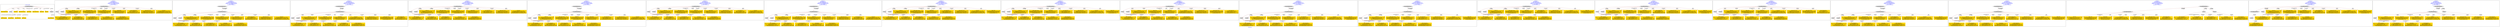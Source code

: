 digraph n0 {
fontcolor="blue"
remincross="true"
label="s02-dma.csv"
subgraph cluster_0 {
label="1-correct model"
n2[style="filled",color="white",fillcolor="lightgray",label="CulturalHeritageObject1"];
n3[shape="plaintext",style="filled",fillcolor="gold",label="Object Earliest Date"];
n4[style="filled",color="white",fillcolor="lightgray",label="Person1"];
n5[shape="plaintext",style="filled",fillcolor="gold",label="dimensions"];
n6[shape="plaintext",style="filled",fillcolor="gold",label="Object Facet Value 1"];
n7[shape="plaintext",style="filled",fillcolor="gold",label="Object Rights"];
n8[shape="plaintext",style="filled",fillcolor="gold",label="Object Link Source"];
n9[shape="plaintext",style="filled",fillcolor="gold",label="Object Title"];
n10[shape="plaintext",style="filled",fillcolor="gold",label="Object ID"];
n11[style="filled",color="white",fillcolor="lightgray",label="Concept1"];
n12[shape="plaintext",style="filled",fillcolor="gold",label="Artist Nationality"];
n13[shape="plaintext",style="filled",fillcolor="gold",label="Artist Birth Date"];
n14[shape="plaintext",style="filled",fillcolor="gold",label="Artist Death Date"];
n15[shape="plaintext",style="filled",fillcolor="gold",label="Artist Name"];
n16[shape="plaintext",style="filled",fillcolor="gold",label="Object Work Type"];
}
subgraph cluster_1 {
label="candidate 0\nlink coherence:1.0\nnode coherence:1.0\nconfidence:0.5478923148501985\nmapping score:0.6409641049500662\ncost:13.99975\n-precision:0.79-recall:0.79"
n18[style="filled",color="white",fillcolor="lightgray",label="CulturalHeritageObject1"];
n19[style="filled",color="white",fillcolor="lightgray",label="Person1"];
n20[style="filled",color="white",fillcolor="lightgray",label="Concept1"];
n21[shape="plaintext",style="filled",fillcolor="gold",label="Artist Nationality\n[Person,countryAssociatedWithThePerson,0.757]\n[Concept,prefLabel,0.108]\n[CulturalHeritageObject,provenance,0.084]\n[CulturalHeritageObject,title,0.051]"];
n22[shape="plaintext",style="filled",fillcolor="gold",label="Object ID\n[CulturalHeritageObject,accessionNumber,0.561]\n[WebResource,classLink,0.202]\n[CulturalHeritageObject,provenance,0.14]\n[Person,biographicalInformation,0.098]"];
n23[shape="plaintext",style="filled",fillcolor="gold",label="Object Facet Value 1\n[CulturalHeritageObject,medium,0.829]\n[CulturalHeritageObject,description,0.064]\n[Person,biographicalInformation,0.054]\n[Concept,prefLabel,0.054]"];
n24[shape="plaintext",style="filled",fillcolor="gold",label="Artist Birth Date\n[Person,dateOfBirth,0.455]\n[Person,dateOfDeath,0.263]\n[CulturalHeritageObject,created,0.242]\n[Person,biographicalInformation,0.04]"];
n25[shape="plaintext",style="filled",fillcolor="gold",label="Object Title\n[CulturalHeritageObject,description,0.339]\n[CulturalHeritageObject,title,0.306]\n[Person,biographicalInformation,0.209]\n[Concept,prefLabel,0.145]"];
n26[shape="plaintext",style="filled",fillcolor="gold",label="Object Rights\n[CulturalHeritageObject,provenance,0.67]\n[WebResource,classLink,0.131]\n[CulturalHeritageObject,description,0.113]\n[Document,classLink,0.087]"];
n27[shape="plaintext",style="filled",fillcolor="gold",label="Artist Death Date\n[Person,dateOfDeath,0.402]\n[CulturalHeritageObject,created,0.331]\n[Person,dateOfBirth,0.22]\n[CulturalHeritageObject,provenance,0.046]"];
n28[shape="plaintext",style="filled",fillcolor="gold",label="Object Earliest Date\n[Person,dateOfBirth,0.41]\n[Person,dateOfDeath,0.277]\n[CulturalHeritageObject,created,0.275]\n[Person,biographicalInformation,0.039]"];
n29[shape="plaintext",style="filled",fillcolor="gold",label="Object Link Source\n[CulturalHeritageObject,provenance,0.541]\n[WebResource,classLink,0.259]\n[CulturalHeritageObject,rightsHolder,0.13]\n[CulturalHeritageObject,description,0.07]"];
n30[shape="plaintext",style="filled",fillcolor="gold",label="Artist Name\n[Person,nameOfThePerson,0.475]\n[Document,classLink,0.222]\n[CulturalHeritageObject,provenance,0.182]\n[CulturalHeritageObject,description,0.121]"];
n31[shape="plaintext",style="filled",fillcolor="gold",label="Object Work Type\n[Concept,prefLabel,0.391]\n[Person,biographicalInformation,0.34]\n[CulturalHeritageObject,description,0.162]\n[CulturalHeritageObject,medium,0.107]"];
n32[shape="plaintext",style="filled",fillcolor="gold",label="dimensions\n[CulturalHeritageObject,extent,0.88]\n[CulturalHeritageObject,provenance,0.058]\n[CulturalHeritageObject,description,0.038]\n[CulturalHeritageObject,accessionNumber,0.023]"];
}
subgraph cluster_2 {
label="candidate 1\nlink coherence:1.0\nnode coherence:1.0\nconfidence:0.5478923148501985\nmapping score:0.6409641049500662\ncost:14.99958\n-precision:0.73-recall:0.79"
n34[style="filled",color="white",fillcolor="lightgray",label="CulturalHeritageObject1"];
n35[style="filled",color="white",fillcolor="lightgray",label="Person1"];
n36[style="filled",color="white",fillcolor="lightgray",label="Concept1"];
n37[style="filled",color="white",fillcolor="lightgray",label="EuropeanaAggregation1"];
n38[shape="plaintext",style="filled",fillcolor="gold",label="Artist Nationality\n[Person,countryAssociatedWithThePerson,0.757]\n[Concept,prefLabel,0.108]\n[CulturalHeritageObject,provenance,0.084]\n[CulturalHeritageObject,title,0.051]"];
n39[shape="plaintext",style="filled",fillcolor="gold",label="Object ID\n[CulturalHeritageObject,accessionNumber,0.561]\n[WebResource,classLink,0.202]\n[CulturalHeritageObject,provenance,0.14]\n[Person,biographicalInformation,0.098]"];
n40[shape="plaintext",style="filled",fillcolor="gold",label="Object Facet Value 1\n[CulturalHeritageObject,medium,0.829]\n[CulturalHeritageObject,description,0.064]\n[Person,biographicalInformation,0.054]\n[Concept,prefLabel,0.054]"];
n41[shape="plaintext",style="filled",fillcolor="gold",label="Artist Birth Date\n[Person,dateOfBirth,0.455]\n[Person,dateOfDeath,0.263]\n[CulturalHeritageObject,created,0.242]\n[Person,biographicalInformation,0.04]"];
n42[shape="plaintext",style="filled",fillcolor="gold",label="Object Title\n[CulturalHeritageObject,description,0.339]\n[CulturalHeritageObject,title,0.306]\n[Person,biographicalInformation,0.209]\n[Concept,prefLabel,0.145]"];
n43[shape="plaintext",style="filled",fillcolor="gold",label="Object Rights\n[CulturalHeritageObject,provenance,0.67]\n[WebResource,classLink,0.131]\n[CulturalHeritageObject,description,0.113]\n[Document,classLink,0.087]"];
n44[shape="plaintext",style="filled",fillcolor="gold",label="Artist Death Date\n[Person,dateOfDeath,0.402]\n[CulturalHeritageObject,created,0.331]\n[Person,dateOfBirth,0.22]\n[CulturalHeritageObject,provenance,0.046]"];
n45[shape="plaintext",style="filled",fillcolor="gold",label="Object Earliest Date\n[Person,dateOfBirth,0.41]\n[Person,dateOfDeath,0.277]\n[CulturalHeritageObject,created,0.275]\n[Person,biographicalInformation,0.039]"];
n46[shape="plaintext",style="filled",fillcolor="gold",label="Object Link Source\n[CulturalHeritageObject,provenance,0.541]\n[WebResource,classLink,0.259]\n[CulturalHeritageObject,rightsHolder,0.13]\n[CulturalHeritageObject,description,0.07]"];
n47[shape="plaintext",style="filled",fillcolor="gold",label="Artist Name\n[Person,nameOfThePerson,0.475]\n[Document,classLink,0.222]\n[CulturalHeritageObject,provenance,0.182]\n[CulturalHeritageObject,description,0.121]"];
n48[shape="plaintext",style="filled",fillcolor="gold",label="Object Work Type\n[Concept,prefLabel,0.391]\n[Person,biographicalInformation,0.34]\n[CulturalHeritageObject,description,0.162]\n[CulturalHeritageObject,medium,0.107]"];
n49[shape="plaintext",style="filled",fillcolor="gold",label="dimensions\n[CulturalHeritageObject,extent,0.88]\n[CulturalHeritageObject,provenance,0.058]\n[CulturalHeritageObject,description,0.038]\n[CulturalHeritageObject,accessionNumber,0.023]"];
}
subgraph cluster_3 {
label="candidate 10\nlink coherence:1.0\nnode coherence:1.0\nconfidence:0.5451210586963671\nmapping score:0.640040352898789\ncost:14.99997\n-precision:0.87-recall:0.93"
n51[style="filled",color="white",fillcolor="lightgray",label="CulturalHeritageObject1"];
n52[style="filled",color="white",fillcolor="lightgray",label="CulturalHeritageObject2"];
n53[style="filled",color="white",fillcolor="lightgray",label="Person2"];
n54[style="filled",color="white",fillcolor="lightgray",label="Concept2"];
n55[shape="plaintext",style="filled",fillcolor="gold",label="Object ID\n[CulturalHeritageObject,accessionNumber,0.561]\n[WebResource,classLink,0.202]\n[CulturalHeritageObject,provenance,0.14]\n[Person,biographicalInformation,0.098]"];
n56[shape="plaintext",style="filled",fillcolor="gold",label="Object Title\n[CulturalHeritageObject,description,0.339]\n[CulturalHeritageObject,title,0.306]\n[Person,biographicalInformation,0.209]\n[Concept,prefLabel,0.145]"];
n57[shape="plaintext",style="filled",fillcolor="gold",label="Artist Nationality\n[Person,countryAssociatedWithThePerson,0.757]\n[Concept,prefLabel,0.108]\n[CulturalHeritageObject,provenance,0.084]\n[CulturalHeritageObject,title,0.051]"];
n58[shape="plaintext",style="filled",fillcolor="gold",label="Object Rights\n[CulturalHeritageObject,provenance,0.67]\n[WebResource,classLink,0.131]\n[CulturalHeritageObject,description,0.113]\n[Document,classLink,0.087]"];
n59[shape="plaintext",style="filled",fillcolor="gold",label="dimensions\n[CulturalHeritageObject,extent,0.88]\n[CulturalHeritageObject,provenance,0.058]\n[CulturalHeritageObject,description,0.038]\n[CulturalHeritageObject,accessionNumber,0.023]"];
n60[shape="plaintext",style="filled",fillcolor="gold",label="Artist Death Date\n[Person,dateOfDeath,0.402]\n[CulturalHeritageObject,created,0.331]\n[Person,dateOfBirth,0.22]\n[CulturalHeritageObject,provenance,0.046]"];
n61[shape="plaintext",style="filled",fillcolor="gold",label="Object Work Type\n[Concept,prefLabel,0.391]\n[Person,biographicalInformation,0.34]\n[CulturalHeritageObject,description,0.162]\n[CulturalHeritageObject,medium,0.107]"];
n62[shape="plaintext",style="filled",fillcolor="gold",label="Object Link Source\n[CulturalHeritageObject,provenance,0.541]\n[WebResource,classLink,0.259]\n[CulturalHeritageObject,rightsHolder,0.13]\n[CulturalHeritageObject,description,0.07]"];
n63[shape="plaintext",style="filled",fillcolor="gold",label="Artist Name\n[Person,nameOfThePerson,0.475]\n[Document,classLink,0.222]\n[CulturalHeritageObject,provenance,0.182]\n[CulturalHeritageObject,description,0.121]"];
n64[shape="plaintext",style="filled",fillcolor="gold",label="Artist Birth Date\n[Person,dateOfBirth,0.455]\n[Person,dateOfDeath,0.263]\n[CulturalHeritageObject,created,0.242]\n[Person,biographicalInformation,0.04]"];
n65[shape="plaintext",style="filled",fillcolor="gold",label="Object Facet Value 1\n[CulturalHeritageObject,medium,0.829]\n[CulturalHeritageObject,description,0.064]\n[Person,biographicalInformation,0.054]\n[Concept,prefLabel,0.054]"];
n66[shape="plaintext",style="filled",fillcolor="gold",label="Object Earliest Date\n[Person,dateOfBirth,0.41]\n[Person,dateOfDeath,0.277]\n[CulturalHeritageObject,created,0.275]\n[Person,biographicalInformation,0.039]"];
}
subgraph cluster_4 {
label="candidate 11\nlink coherence:1.0\nnode coherence:1.0\nconfidence:0.5421082203108495\nmapping score:0.6390360734369498\ncost:13.99975\n-precision:0.64-recall:0.64"
n68[style="filled",color="white",fillcolor="lightgray",label="CulturalHeritageObject1"];
n69[style="filled",color="white",fillcolor="lightgray",label="Person1"];
n70[style="filled",color="white",fillcolor="lightgray",label="Concept1"];
n71[shape="plaintext",style="filled",fillcolor="gold",label="Artist Nationality\n[Person,countryAssociatedWithThePerson,0.757]\n[Concept,prefLabel,0.108]\n[CulturalHeritageObject,provenance,0.084]\n[CulturalHeritageObject,title,0.051]"];
n72[shape="plaintext",style="filled",fillcolor="gold",label="Object ID\n[CulturalHeritageObject,accessionNumber,0.561]\n[WebResource,classLink,0.202]\n[CulturalHeritageObject,provenance,0.14]\n[Person,biographicalInformation,0.098]"];
n73[shape="plaintext",style="filled",fillcolor="gold",label="Object Facet Value 1\n[CulturalHeritageObject,medium,0.829]\n[CulturalHeritageObject,description,0.064]\n[Person,biographicalInformation,0.054]\n[Concept,prefLabel,0.054]"];
n74[shape="plaintext",style="filled",fillcolor="gold",label="Artist Birth Date\n[Person,dateOfBirth,0.455]\n[Person,dateOfDeath,0.263]\n[CulturalHeritageObject,created,0.242]\n[Person,biographicalInformation,0.04]"];
n75[shape="plaintext",style="filled",fillcolor="gold",label="Object Title\n[CulturalHeritageObject,description,0.339]\n[CulturalHeritageObject,title,0.306]\n[Person,biographicalInformation,0.209]\n[Concept,prefLabel,0.145]"];
n76[shape="plaintext",style="filled",fillcolor="gold",label="Object Rights\n[CulturalHeritageObject,provenance,0.67]\n[WebResource,classLink,0.131]\n[CulturalHeritageObject,description,0.113]\n[Document,classLink,0.087]"];
n77[shape="plaintext",style="filled",fillcolor="gold",label="Artist Death Date\n[Person,dateOfDeath,0.402]\n[CulturalHeritageObject,created,0.331]\n[Person,dateOfBirth,0.22]\n[CulturalHeritageObject,provenance,0.046]"];
n78[shape="plaintext",style="filled",fillcolor="gold",label="Object Earliest Date\n[Person,dateOfBirth,0.41]\n[Person,dateOfDeath,0.277]\n[CulturalHeritageObject,created,0.275]\n[Person,biographicalInformation,0.039]"];
n79[shape="plaintext",style="filled",fillcolor="gold",label="Object Link Source\n[CulturalHeritageObject,provenance,0.541]\n[WebResource,classLink,0.259]\n[CulturalHeritageObject,rightsHolder,0.13]\n[CulturalHeritageObject,description,0.07]"];
n80[shape="plaintext",style="filled",fillcolor="gold",label="Artist Name\n[Person,nameOfThePerson,0.475]\n[Document,classLink,0.222]\n[CulturalHeritageObject,provenance,0.182]\n[CulturalHeritageObject,description,0.121]"];
n81[shape="plaintext",style="filled",fillcolor="gold",label="Object Work Type\n[Concept,prefLabel,0.391]\n[Person,biographicalInformation,0.34]\n[CulturalHeritageObject,description,0.162]\n[CulturalHeritageObject,medium,0.107]"];
n82[shape="plaintext",style="filled",fillcolor="gold",label="dimensions\n[CulturalHeritageObject,extent,0.88]\n[CulturalHeritageObject,provenance,0.058]\n[CulturalHeritageObject,description,0.038]\n[CulturalHeritageObject,accessionNumber,0.023]"];
}
subgraph cluster_5 {
label="candidate 12\nlink coherence:1.0\nnode coherence:1.0\nconfidence:0.5421082203108495\nmapping score:0.6390360734369498\ncost:14.99958\n-precision:0.6-recall:0.64"
n84[style="filled",color="white",fillcolor="lightgray",label="CulturalHeritageObject1"];
n85[style="filled",color="white",fillcolor="lightgray",label="Person1"];
n86[style="filled",color="white",fillcolor="lightgray",label="Concept1"];
n87[style="filled",color="white",fillcolor="lightgray",label="EuropeanaAggregation1"];
n88[shape="plaintext",style="filled",fillcolor="gold",label="Artist Nationality\n[Person,countryAssociatedWithThePerson,0.757]\n[Concept,prefLabel,0.108]\n[CulturalHeritageObject,provenance,0.084]\n[CulturalHeritageObject,title,0.051]"];
n89[shape="plaintext",style="filled",fillcolor="gold",label="Object ID\n[CulturalHeritageObject,accessionNumber,0.561]\n[WebResource,classLink,0.202]\n[CulturalHeritageObject,provenance,0.14]\n[Person,biographicalInformation,0.098]"];
n90[shape="plaintext",style="filled",fillcolor="gold",label="Object Facet Value 1\n[CulturalHeritageObject,medium,0.829]\n[CulturalHeritageObject,description,0.064]\n[Person,biographicalInformation,0.054]\n[Concept,prefLabel,0.054]"];
n91[shape="plaintext",style="filled",fillcolor="gold",label="Artist Birth Date\n[Person,dateOfBirth,0.455]\n[Person,dateOfDeath,0.263]\n[CulturalHeritageObject,created,0.242]\n[Person,biographicalInformation,0.04]"];
n92[shape="plaintext",style="filled",fillcolor="gold",label="Object Title\n[CulturalHeritageObject,description,0.339]\n[CulturalHeritageObject,title,0.306]\n[Person,biographicalInformation,0.209]\n[Concept,prefLabel,0.145]"];
n93[shape="plaintext",style="filled",fillcolor="gold",label="Object Rights\n[CulturalHeritageObject,provenance,0.67]\n[WebResource,classLink,0.131]\n[CulturalHeritageObject,description,0.113]\n[Document,classLink,0.087]"];
n94[shape="plaintext",style="filled",fillcolor="gold",label="Artist Death Date\n[Person,dateOfDeath,0.402]\n[CulturalHeritageObject,created,0.331]\n[Person,dateOfBirth,0.22]\n[CulturalHeritageObject,provenance,0.046]"];
n95[shape="plaintext",style="filled",fillcolor="gold",label="Object Earliest Date\n[Person,dateOfBirth,0.41]\n[Person,dateOfDeath,0.277]\n[CulturalHeritageObject,created,0.275]\n[Person,biographicalInformation,0.039]"];
n96[shape="plaintext",style="filled",fillcolor="gold",label="Object Link Source\n[CulturalHeritageObject,provenance,0.541]\n[WebResource,classLink,0.259]\n[CulturalHeritageObject,rightsHolder,0.13]\n[CulturalHeritageObject,description,0.07]"];
n97[shape="plaintext",style="filled",fillcolor="gold",label="Artist Name\n[Person,nameOfThePerson,0.475]\n[Document,classLink,0.222]\n[CulturalHeritageObject,provenance,0.182]\n[CulturalHeritageObject,description,0.121]"];
n98[shape="plaintext",style="filled",fillcolor="gold",label="Object Work Type\n[Concept,prefLabel,0.391]\n[Person,biographicalInformation,0.34]\n[CulturalHeritageObject,description,0.162]\n[CulturalHeritageObject,medium,0.107]"];
n99[shape="plaintext",style="filled",fillcolor="gold",label="dimensions\n[CulturalHeritageObject,extent,0.88]\n[CulturalHeritageObject,provenance,0.058]\n[CulturalHeritageObject,description,0.038]\n[CulturalHeritageObject,accessionNumber,0.023]"];
}
subgraph cluster_6 {
label="candidate 13\nlink coherence:1.0\nnode coherence:1.0\nconfidence:0.5413984406275433\nmapping score:0.6387994802091811\ncost:13.99975\n-precision:0.64-recall:0.64"
n101[style="filled",color="white",fillcolor="lightgray",label="CulturalHeritageObject1"];
n102[style="filled",color="white",fillcolor="lightgray",label="Person1"];
n103[style="filled",color="white",fillcolor="lightgray",label="Concept1"];
n104[shape="plaintext",style="filled",fillcolor="gold",label="Artist Nationality\n[Person,countryAssociatedWithThePerson,0.757]\n[Concept,prefLabel,0.108]\n[CulturalHeritageObject,provenance,0.084]\n[CulturalHeritageObject,title,0.051]"];
n105[shape="plaintext",style="filled",fillcolor="gold",label="Object ID\n[CulturalHeritageObject,accessionNumber,0.561]\n[WebResource,classLink,0.202]\n[CulturalHeritageObject,provenance,0.14]\n[Person,biographicalInformation,0.098]"];
n106[shape="plaintext",style="filled",fillcolor="gold",label="Object Earliest Date\n[Person,dateOfBirth,0.41]\n[Person,dateOfDeath,0.277]\n[CulturalHeritageObject,created,0.275]\n[Person,biographicalInformation,0.039]"];
n107[shape="plaintext",style="filled",fillcolor="gold",label="Object Facet Value 1\n[CulturalHeritageObject,medium,0.829]\n[CulturalHeritageObject,description,0.064]\n[Person,biographicalInformation,0.054]\n[Concept,prefLabel,0.054]"];
n108[shape="plaintext",style="filled",fillcolor="gold",label="Object Title\n[CulturalHeritageObject,description,0.339]\n[CulturalHeritageObject,title,0.306]\n[Person,biographicalInformation,0.209]\n[Concept,prefLabel,0.145]"];
n109[shape="plaintext",style="filled",fillcolor="gold",label="Object Rights\n[CulturalHeritageObject,provenance,0.67]\n[WebResource,classLink,0.131]\n[CulturalHeritageObject,description,0.113]\n[Document,classLink,0.087]"];
n110[shape="plaintext",style="filled",fillcolor="gold",label="Artist Death Date\n[Person,dateOfDeath,0.402]\n[CulturalHeritageObject,created,0.331]\n[Person,dateOfBirth,0.22]\n[CulturalHeritageObject,provenance,0.046]"];
n111[shape="plaintext",style="filled",fillcolor="gold",label="Object Link Source\n[CulturalHeritageObject,provenance,0.541]\n[WebResource,classLink,0.259]\n[CulturalHeritageObject,rightsHolder,0.13]\n[CulturalHeritageObject,description,0.07]"];
n112[shape="plaintext",style="filled",fillcolor="gold",label="Artist Birth Date\n[Person,dateOfBirth,0.455]\n[Person,dateOfDeath,0.263]\n[CulturalHeritageObject,created,0.242]\n[Person,biographicalInformation,0.04]"];
n113[shape="plaintext",style="filled",fillcolor="gold",label="Artist Name\n[Person,nameOfThePerson,0.475]\n[Document,classLink,0.222]\n[CulturalHeritageObject,provenance,0.182]\n[CulturalHeritageObject,description,0.121]"];
n114[shape="plaintext",style="filled",fillcolor="gold",label="Object Work Type\n[Concept,prefLabel,0.391]\n[Person,biographicalInformation,0.34]\n[CulturalHeritageObject,description,0.162]\n[CulturalHeritageObject,medium,0.107]"];
n115[shape="plaintext",style="filled",fillcolor="gold",label="dimensions\n[CulturalHeritageObject,extent,0.88]\n[CulturalHeritageObject,provenance,0.058]\n[CulturalHeritageObject,description,0.038]\n[CulturalHeritageObject,accessionNumber,0.023]"];
}
subgraph cluster_7 {
label="candidate 14\nlink coherence:1.0\nnode coherence:1.0\nconfidence:0.5413984406275433\nmapping score:0.6387994802091811\ncost:14.99958\n-precision:0.6-recall:0.64"
n117[style="filled",color="white",fillcolor="lightgray",label="CulturalHeritageObject1"];
n118[style="filled",color="white",fillcolor="lightgray",label="Person1"];
n119[style="filled",color="white",fillcolor="lightgray",label="Concept1"];
n120[style="filled",color="white",fillcolor="lightgray",label="EuropeanaAggregation1"];
n121[shape="plaintext",style="filled",fillcolor="gold",label="Artist Nationality\n[Person,countryAssociatedWithThePerson,0.757]\n[Concept,prefLabel,0.108]\n[CulturalHeritageObject,provenance,0.084]\n[CulturalHeritageObject,title,0.051]"];
n122[shape="plaintext",style="filled",fillcolor="gold",label="Object ID\n[CulturalHeritageObject,accessionNumber,0.561]\n[WebResource,classLink,0.202]\n[CulturalHeritageObject,provenance,0.14]\n[Person,biographicalInformation,0.098]"];
n123[shape="plaintext",style="filled",fillcolor="gold",label="Object Earliest Date\n[Person,dateOfBirth,0.41]\n[Person,dateOfDeath,0.277]\n[CulturalHeritageObject,created,0.275]\n[Person,biographicalInformation,0.039]"];
n124[shape="plaintext",style="filled",fillcolor="gold",label="Object Facet Value 1\n[CulturalHeritageObject,medium,0.829]\n[CulturalHeritageObject,description,0.064]\n[Person,biographicalInformation,0.054]\n[Concept,prefLabel,0.054]"];
n125[shape="plaintext",style="filled",fillcolor="gold",label="Object Title\n[CulturalHeritageObject,description,0.339]\n[CulturalHeritageObject,title,0.306]\n[Person,biographicalInformation,0.209]\n[Concept,prefLabel,0.145]"];
n126[shape="plaintext",style="filled",fillcolor="gold",label="Object Rights\n[CulturalHeritageObject,provenance,0.67]\n[WebResource,classLink,0.131]\n[CulturalHeritageObject,description,0.113]\n[Document,classLink,0.087]"];
n127[shape="plaintext",style="filled",fillcolor="gold",label="Artist Death Date\n[Person,dateOfDeath,0.402]\n[CulturalHeritageObject,created,0.331]\n[Person,dateOfBirth,0.22]\n[CulturalHeritageObject,provenance,0.046]"];
n128[shape="plaintext",style="filled",fillcolor="gold",label="Object Link Source\n[CulturalHeritageObject,provenance,0.541]\n[WebResource,classLink,0.259]\n[CulturalHeritageObject,rightsHolder,0.13]\n[CulturalHeritageObject,description,0.07]"];
n129[shape="plaintext",style="filled",fillcolor="gold",label="Artist Birth Date\n[Person,dateOfBirth,0.455]\n[Person,dateOfDeath,0.263]\n[CulturalHeritageObject,created,0.242]\n[Person,biographicalInformation,0.04]"];
n130[shape="plaintext",style="filled",fillcolor="gold",label="Artist Name\n[Person,nameOfThePerson,0.475]\n[Document,classLink,0.222]\n[CulturalHeritageObject,provenance,0.182]\n[CulturalHeritageObject,description,0.121]"];
n131[shape="plaintext",style="filled",fillcolor="gold",label="Object Work Type\n[Concept,prefLabel,0.391]\n[Person,biographicalInformation,0.34]\n[CulturalHeritageObject,description,0.162]\n[CulturalHeritageObject,medium,0.107]"];
n132[shape="plaintext",style="filled",fillcolor="gold",label="dimensions\n[CulturalHeritageObject,extent,0.88]\n[CulturalHeritageObject,provenance,0.058]\n[CulturalHeritageObject,description,0.038]\n[CulturalHeritageObject,accessionNumber,0.023]"];
}
subgraph cluster_8 {
label="candidate 15\nlink coherence:1.0\nnode coherence:1.0\nconfidence:0.539336964157018\nmapping score:0.6381123213856726\ncost:13.99975\n-precision:0.71-recall:0.71"
n134[style="filled",color="white",fillcolor="lightgray",label="CulturalHeritageObject1"];
n135[style="filled",color="white",fillcolor="lightgray",label="Person1"];
n136[style="filled",color="white",fillcolor="lightgray",label="Concept1"];
n137[shape="plaintext",style="filled",fillcolor="gold",label="Artist Nationality\n[Person,countryAssociatedWithThePerson,0.757]\n[Concept,prefLabel,0.108]\n[CulturalHeritageObject,provenance,0.084]\n[CulturalHeritageObject,title,0.051]"];
n138[shape="plaintext",style="filled",fillcolor="gold",label="Object ID\n[CulturalHeritageObject,accessionNumber,0.561]\n[WebResource,classLink,0.202]\n[CulturalHeritageObject,provenance,0.14]\n[Person,biographicalInformation,0.098]"];
n139[shape="plaintext",style="filled",fillcolor="gold",label="Object Facet Value 1\n[CulturalHeritageObject,medium,0.829]\n[CulturalHeritageObject,description,0.064]\n[Person,biographicalInformation,0.054]\n[Concept,prefLabel,0.054]"];
n140[shape="plaintext",style="filled",fillcolor="gold",label="Artist Birth Date\n[Person,dateOfBirth,0.455]\n[Person,dateOfDeath,0.263]\n[CulturalHeritageObject,created,0.242]\n[Person,biographicalInformation,0.04]"];
n141[shape="plaintext",style="filled",fillcolor="gold",label="Object Rights\n[CulturalHeritageObject,provenance,0.67]\n[WebResource,classLink,0.131]\n[CulturalHeritageObject,description,0.113]\n[Document,classLink,0.087]"];
n142[shape="plaintext",style="filled",fillcolor="gold",label="Artist Death Date\n[Person,dateOfDeath,0.402]\n[CulturalHeritageObject,created,0.331]\n[Person,dateOfBirth,0.22]\n[CulturalHeritageObject,provenance,0.046]"];
n143[shape="plaintext",style="filled",fillcolor="gold",label="Object Earliest Date\n[Person,dateOfBirth,0.41]\n[Person,dateOfDeath,0.277]\n[CulturalHeritageObject,created,0.275]\n[Person,biographicalInformation,0.039]"];
n144[shape="plaintext",style="filled",fillcolor="gold",label="Object Link Source\n[CulturalHeritageObject,provenance,0.541]\n[WebResource,classLink,0.259]\n[CulturalHeritageObject,rightsHolder,0.13]\n[CulturalHeritageObject,description,0.07]"];
n145[shape="plaintext",style="filled",fillcolor="gold",label="Artist Name\n[Person,nameOfThePerson,0.475]\n[Document,classLink,0.222]\n[CulturalHeritageObject,provenance,0.182]\n[CulturalHeritageObject,description,0.121]"];
n146[shape="plaintext",style="filled",fillcolor="gold",label="Object Work Type\n[Concept,prefLabel,0.391]\n[Person,biographicalInformation,0.34]\n[CulturalHeritageObject,description,0.162]\n[CulturalHeritageObject,medium,0.107]"];
n147[shape="plaintext",style="filled",fillcolor="gold",label="dimensions\n[CulturalHeritageObject,extent,0.88]\n[CulturalHeritageObject,provenance,0.058]\n[CulturalHeritageObject,description,0.038]\n[CulturalHeritageObject,accessionNumber,0.023]"];
n148[shape="plaintext",style="filled",fillcolor="gold",label="Object Title\n[CulturalHeritageObject,description,0.339]\n[CulturalHeritageObject,title,0.306]\n[Person,biographicalInformation,0.209]\n[Concept,prefLabel,0.145]"];
}
subgraph cluster_9 {
label="candidate 16\nlink coherence:1.0\nnode coherence:1.0\nconfidence:0.539336964157018\nmapping score:0.6381123213856726\ncost:13.99976\n-precision:0.79-recall:0.79"
n150[style="filled",color="white",fillcolor="lightgray",label="CulturalHeritageObject1"];
n151[style="filled",color="white",fillcolor="lightgray",label="Person1"];
n152[style="filled",color="white",fillcolor="lightgray",label="Concept1"];
n153[shape="plaintext",style="filled",fillcolor="gold",label="Artist Nationality\n[Person,countryAssociatedWithThePerson,0.757]\n[Concept,prefLabel,0.108]\n[CulturalHeritageObject,provenance,0.084]\n[CulturalHeritageObject,title,0.051]"];
n154[shape="plaintext",style="filled",fillcolor="gold",label="Object ID\n[CulturalHeritageObject,accessionNumber,0.561]\n[WebResource,classLink,0.202]\n[CulturalHeritageObject,provenance,0.14]\n[Person,biographicalInformation,0.098]"];
n155[shape="plaintext",style="filled",fillcolor="gold",label="Object Facet Value 1\n[CulturalHeritageObject,medium,0.829]\n[CulturalHeritageObject,description,0.064]\n[Person,biographicalInformation,0.054]\n[Concept,prefLabel,0.054]"];
n156[shape="plaintext",style="filled",fillcolor="gold",label="Artist Birth Date\n[Person,dateOfBirth,0.455]\n[Person,dateOfDeath,0.263]\n[CulturalHeritageObject,created,0.242]\n[Person,biographicalInformation,0.04]"];
n157[shape="plaintext",style="filled",fillcolor="gold",label="Object Rights\n[CulturalHeritageObject,provenance,0.67]\n[WebResource,classLink,0.131]\n[CulturalHeritageObject,description,0.113]\n[Document,classLink,0.087]"];
n158[shape="plaintext",style="filled",fillcolor="gold",label="Artist Death Date\n[Person,dateOfDeath,0.402]\n[CulturalHeritageObject,created,0.331]\n[Person,dateOfBirth,0.22]\n[CulturalHeritageObject,provenance,0.046]"];
n159[shape="plaintext",style="filled",fillcolor="gold",label="Object Earliest Date\n[Person,dateOfBirth,0.41]\n[Person,dateOfDeath,0.277]\n[CulturalHeritageObject,created,0.275]\n[Person,biographicalInformation,0.039]"];
n160[shape="plaintext",style="filled",fillcolor="gold",label="Object Link Source\n[CulturalHeritageObject,provenance,0.541]\n[WebResource,classLink,0.259]\n[CulturalHeritageObject,rightsHolder,0.13]\n[CulturalHeritageObject,description,0.07]"];
n161[shape="plaintext",style="filled",fillcolor="gold",label="Artist Name\n[Person,nameOfThePerson,0.475]\n[Document,classLink,0.222]\n[CulturalHeritageObject,provenance,0.182]\n[CulturalHeritageObject,description,0.121]"];
n162[shape="plaintext",style="filled",fillcolor="gold",label="Object Work Type\n[Concept,prefLabel,0.391]\n[Person,biographicalInformation,0.34]\n[CulturalHeritageObject,description,0.162]\n[CulturalHeritageObject,medium,0.107]"];
n163[shape="plaintext",style="filled",fillcolor="gold",label="dimensions\n[CulturalHeritageObject,extent,0.88]\n[CulturalHeritageObject,provenance,0.058]\n[CulturalHeritageObject,description,0.038]\n[CulturalHeritageObject,accessionNumber,0.023]"];
n164[shape="plaintext",style="filled",fillcolor="gold",label="Object Title\n[CulturalHeritageObject,description,0.339]\n[CulturalHeritageObject,title,0.306]\n[Person,biographicalInformation,0.209]\n[Concept,prefLabel,0.145]"];
}
subgraph cluster_10 {
label="candidate 17\nlink coherence:1.0\nnode coherence:1.0\nconfidence:0.539336964157018\nmapping score:0.6381123213856726\ncost:14.0\n-precision:0.79-recall:0.79"
n166[style="filled",color="white",fillcolor="lightgray",label="CulturalHeritageObject2"];
n167[style="filled",color="white",fillcolor="lightgray",label="Person2"];
n168[style="filled",color="white",fillcolor="lightgray",label="Concept2"];
n169[shape="plaintext",style="filled",fillcolor="gold",label="Object ID\n[CulturalHeritageObject,accessionNumber,0.561]\n[WebResource,classLink,0.202]\n[CulturalHeritageObject,provenance,0.14]\n[Person,biographicalInformation,0.098]"];
n170[shape="plaintext",style="filled",fillcolor="gold",label="Object Title\n[CulturalHeritageObject,description,0.339]\n[CulturalHeritageObject,title,0.306]\n[Person,biographicalInformation,0.209]\n[Concept,prefLabel,0.145]"];
n171[shape="plaintext",style="filled",fillcolor="gold",label="Artist Nationality\n[Person,countryAssociatedWithThePerson,0.757]\n[Concept,prefLabel,0.108]\n[CulturalHeritageObject,provenance,0.084]\n[CulturalHeritageObject,title,0.051]"];
n172[shape="plaintext",style="filled",fillcolor="gold",label="Object Rights\n[CulturalHeritageObject,provenance,0.67]\n[WebResource,classLink,0.131]\n[CulturalHeritageObject,description,0.113]\n[Document,classLink,0.087]"];
n173[shape="plaintext",style="filled",fillcolor="gold",label="dimensions\n[CulturalHeritageObject,extent,0.88]\n[CulturalHeritageObject,provenance,0.058]\n[CulturalHeritageObject,description,0.038]\n[CulturalHeritageObject,accessionNumber,0.023]"];
n174[shape="plaintext",style="filled",fillcolor="gold",label="Object Earliest Date\n[Person,dateOfBirth,0.41]\n[Person,dateOfDeath,0.277]\n[CulturalHeritageObject,created,0.275]\n[Person,biographicalInformation,0.039]"];
n175[shape="plaintext",style="filled",fillcolor="gold",label="Object Work Type\n[Concept,prefLabel,0.391]\n[Person,biographicalInformation,0.34]\n[CulturalHeritageObject,description,0.162]\n[CulturalHeritageObject,medium,0.107]"];
n176[shape="plaintext",style="filled",fillcolor="gold",label="Object Link Source\n[CulturalHeritageObject,provenance,0.541]\n[WebResource,classLink,0.259]\n[CulturalHeritageObject,rightsHolder,0.13]\n[CulturalHeritageObject,description,0.07]"];
n177[shape="plaintext",style="filled",fillcolor="gold",label="Artist Name\n[Person,nameOfThePerson,0.475]\n[Document,classLink,0.222]\n[CulturalHeritageObject,provenance,0.182]\n[CulturalHeritageObject,description,0.121]"];
n178[shape="plaintext",style="filled",fillcolor="gold",label="Artist Birth Date\n[Person,dateOfBirth,0.455]\n[Person,dateOfDeath,0.263]\n[CulturalHeritageObject,created,0.242]\n[Person,biographicalInformation,0.04]"];
n179[shape="plaintext",style="filled",fillcolor="gold",label="Object Facet Value 1\n[CulturalHeritageObject,medium,0.829]\n[CulturalHeritageObject,description,0.064]\n[Person,biographicalInformation,0.054]\n[Concept,prefLabel,0.054]"];
n180[shape="plaintext",style="filled",fillcolor="gold",label="Artist Death Date\n[Person,dateOfDeath,0.402]\n[CulturalHeritageObject,created,0.331]\n[Person,dateOfBirth,0.22]\n[CulturalHeritageObject,provenance,0.046]"];
}
subgraph cluster_11 {
label="candidate 18\nlink coherence:1.0\nnode coherence:1.0\nconfidence:0.539336964157018\nmapping score:0.6381123213856726\ncost:14.99958\n-precision:0.67-recall:0.71"
n182[style="filled",color="white",fillcolor="lightgray",label="CulturalHeritageObject1"];
n183[style="filled",color="white",fillcolor="lightgray",label="Person1"];
n184[style="filled",color="white",fillcolor="lightgray",label="Concept1"];
n185[style="filled",color="white",fillcolor="lightgray",label="EuropeanaAggregation1"];
n186[shape="plaintext",style="filled",fillcolor="gold",label="Artist Nationality\n[Person,countryAssociatedWithThePerson,0.757]\n[Concept,prefLabel,0.108]\n[CulturalHeritageObject,provenance,0.084]\n[CulturalHeritageObject,title,0.051]"];
n187[shape="plaintext",style="filled",fillcolor="gold",label="Object ID\n[CulturalHeritageObject,accessionNumber,0.561]\n[WebResource,classLink,0.202]\n[CulturalHeritageObject,provenance,0.14]\n[Person,biographicalInformation,0.098]"];
n188[shape="plaintext",style="filled",fillcolor="gold",label="Object Facet Value 1\n[CulturalHeritageObject,medium,0.829]\n[CulturalHeritageObject,description,0.064]\n[Person,biographicalInformation,0.054]\n[Concept,prefLabel,0.054]"];
n189[shape="plaintext",style="filled",fillcolor="gold",label="Artist Birth Date\n[Person,dateOfBirth,0.455]\n[Person,dateOfDeath,0.263]\n[CulturalHeritageObject,created,0.242]\n[Person,biographicalInformation,0.04]"];
n190[shape="plaintext",style="filled",fillcolor="gold",label="Object Rights\n[CulturalHeritageObject,provenance,0.67]\n[WebResource,classLink,0.131]\n[CulturalHeritageObject,description,0.113]\n[Document,classLink,0.087]"];
n191[shape="plaintext",style="filled",fillcolor="gold",label="Artist Death Date\n[Person,dateOfDeath,0.402]\n[CulturalHeritageObject,created,0.331]\n[Person,dateOfBirth,0.22]\n[CulturalHeritageObject,provenance,0.046]"];
n192[shape="plaintext",style="filled",fillcolor="gold",label="Object Earliest Date\n[Person,dateOfBirth,0.41]\n[Person,dateOfDeath,0.277]\n[CulturalHeritageObject,created,0.275]\n[Person,biographicalInformation,0.039]"];
n193[shape="plaintext",style="filled",fillcolor="gold",label="Object Link Source\n[CulturalHeritageObject,provenance,0.541]\n[WebResource,classLink,0.259]\n[CulturalHeritageObject,rightsHolder,0.13]\n[CulturalHeritageObject,description,0.07]"];
n194[shape="plaintext",style="filled",fillcolor="gold",label="Artist Name\n[Person,nameOfThePerson,0.475]\n[Document,classLink,0.222]\n[CulturalHeritageObject,provenance,0.182]\n[CulturalHeritageObject,description,0.121]"];
n195[shape="plaintext",style="filled",fillcolor="gold",label="Object Work Type\n[Concept,prefLabel,0.391]\n[Person,biographicalInformation,0.34]\n[CulturalHeritageObject,description,0.162]\n[CulturalHeritageObject,medium,0.107]"];
n196[shape="plaintext",style="filled",fillcolor="gold",label="dimensions\n[CulturalHeritageObject,extent,0.88]\n[CulturalHeritageObject,provenance,0.058]\n[CulturalHeritageObject,description,0.038]\n[CulturalHeritageObject,accessionNumber,0.023]"];
n197[shape="plaintext",style="filled",fillcolor="gold",label="Object Title\n[CulturalHeritageObject,description,0.339]\n[CulturalHeritageObject,title,0.306]\n[Person,biographicalInformation,0.209]\n[Concept,prefLabel,0.145]"];
}
subgraph cluster_12 {
label="candidate 19\nlink coherence:1.0\nnode coherence:1.0\nconfidence:0.539336964157018\nmapping score:0.6381123213856726\ncost:14.99959\n-precision:0.73-recall:0.79"
n199[style="filled",color="white",fillcolor="lightgray",label="CulturalHeritageObject1"];
n200[style="filled",color="white",fillcolor="lightgray",label="Person1"];
n201[style="filled",color="white",fillcolor="lightgray",label="Concept1"];
n202[style="filled",color="white",fillcolor="lightgray",label="EuropeanaAggregation1"];
n203[shape="plaintext",style="filled",fillcolor="gold",label="Artist Nationality\n[Person,countryAssociatedWithThePerson,0.757]\n[Concept,prefLabel,0.108]\n[CulturalHeritageObject,provenance,0.084]\n[CulturalHeritageObject,title,0.051]"];
n204[shape="plaintext",style="filled",fillcolor="gold",label="Object ID\n[CulturalHeritageObject,accessionNumber,0.561]\n[WebResource,classLink,0.202]\n[CulturalHeritageObject,provenance,0.14]\n[Person,biographicalInformation,0.098]"];
n205[shape="plaintext",style="filled",fillcolor="gold",label="Object Facet Value 1\n[CulturalHeritageObject,medium,0.829]\n[CulturalHeritageObject,description,0.064]\n[Person,biographicalInformation,0.054]\n[Concept,prefLabel,0.054]"];
n206[shape="plaintext",style="filled",fillcolor="gold",label="Artist Birth Date\n[Person,dateOfBirth,0.455]\n[Person,dateOfDeath,0.263]\n[CulturalHeritageObject,created,0.242]\n[Person,biographicalInformation,0.04]"];
n207[shape="plaintext",style="filled",fillcolor="gold",label="Object Rights\n[CulturalHeritageObject,provenance,0.67]\n[WebResource,classLink,0.131]\n[CulturalHeritageObject,description,0.113]\n[Document,classLink,0.087]"];
n208[shape="plaintext",style="filled",fillcolor="gold",label="Artist Death Date\n[Person,dateOfDeath,0.402]\n[CulturalHeritageObject,created,0.331]\n[Person,dateOfBirth,0.22]\n[CulturalHeritageObject,provenance,0.046]"];
n209[shape="plaintext",style="filled",fillcolor="gold",label="Object Earliest Date\n[Person,dateOfBirth,0.41]\n[Person,dateOfDeath,0.277]\n[CulturalHeritageObject,created,0.275]\n[Person,biographicalInformation,0.039]"];
n210[shape="plaintext",style="filled",fillcolor="gold",label="Object Link Source\n[CulturalHeritageObject,provenance,0.541]\n[WebResource,classLink,0.259]\n[CulturalHeritageObject,rightsHolder,0.13]\n[CulturalHeritageObject,description,0.07]"];
n211[shape="plaintext",style="filled",fillcolor="gold",label="Artist Name\n[Person,nameOfThePerson,0.475]\n[Document,classLink,0.222]\n[CulturalHeritageObject,provenance,0.182]\n[CulturalHeritageObject,description,0.121]"];
n212[shape="plaintext",style="filled",fillcolor="gold",label="Object Work Type\n[Concept,prefLabel,0.391]\n[Person,biographicalInformation,0.34]\n[CulturalHeritageObject,description,0.162]\n[CulturalHeritageObject,medium,0.107]"];
n213[shape="plaintext",style="filled",fillcolor="gold",label="dimensions\n[CulturalHeritageObject,extent,0.88]\n[CulturalHeritageObject,provenance,0.058]\n[CulturalHeritageObject,description,0.038]\n[CulturalHeritageObject,accessionNumber,0.023]"];
n214[shape="plaintext",style="filled",fillcolor="gold",label="Object Title\n[CulturalHeritageObject,description,0.339]\n[CulturalHeritageObject,title,0.306]\n[Person,biographicalInformation,0.209]\n[Concept,prefLabel,0.145]"];
}
subgraph cluster_13 {
label="candidate 2\nlink coherence:1.0\nnode coherence:1.0\nconfidence:0.5451210586963671\nmapping score:0.640040352898789\ncost:13.99975\n-precision:0.86-recall:0.86"
n216[style="filled",color="white",fillcolor="lightgray",label="CulturalHeritageObject1"];
n217[style="filled",color="white",fillcolor="lightgray",label="Person1"];
n218[style="filled",color="white",fillcolor="lightgray",label="Concept1"];
n219[shape="plaintext",style="filled",fillcolor="gold",label="Artist Nationality\n[Person,countryAssociatedWithThePerson,0.757]\n[Concept,prefLabel,0.108]\n[CulturalHeritageObject,provenance,0.084]\n[CulturalHeritageObject,title,0.051]"];
n220[shape="plaintext",style="filled",fillcolor="gold",label="Object ID\n[CulturalHeritageObject,accessionNumber,0.561]\n[WebResource,classLink,0.202]\n[CulturalHeritageObject,provenance,0.14]\n[Person,biographicalInformation,0.098]"];
n221[shape="plaintext",style="filled",fillcolor="gold",label="Object Facet Value 1\n[CulturalHeritageObject,medium,0.829]\n[CulturalHeritageObject,description,0.064]\n[Person,biographicalInformation,0.054]\n[Concept,prefLabel,0.054]"];
n222[shape="plaintext",style="filled",fillcolor="gold",label="Artist Birth Date\n[Person,dateOfBirth,0.455]\n[Person,dateOfDeath,0.263]\n[CulturalHeritageObject,created,0.242]\n[Person,biographicalInformation,0.04]"];
n223[shape="plaintext",style="filled",fillcolor="gold",label="Object Rights\n[CulturalHeritageObject,provenance,0.67]\n[WebResource,classLink,0.131]\n[CulturalHeritageObject,description,0.113]\n[Document,classLink,0.087]"];
n224[shape="plaintext",style="filled",fillcolor="gold",label="Artist Death Date\n[Person,dateOfDeath,0.402]\n[CulturalHeritageObject,created,0.331]\n[Person,dateOfBirth,0.22]\n[CulturalHeritageObject,provenance,0.046]"];
n225[shape="plaintext",style="filled",fillcolor="gold",label="Object Earliest Date\n[Person,dateOfBirth,0.41]\n[Person,dateOfDeath,0.277]\n[CulturalHeritageObject,created,0.275]\n[Person,biographicalInformation,0.039]"];
n226[shape="plaintext",style="filled",fillcolor="gold",label="Object Link Source\n[CulturalHeritageObject,provenance,0.541]\n[WebResource,classLink,0.259]\n[CulturalHeritageObject,rightsHolder,0.13]\n[CulturalHeritageObject,description,0.07]"];
n227[shape="plaintext",style="filled",fillcolor="gold",label="Artist Name\n[Person,nameOfThePerson,0.475]\n[Document,classLink,0.222]\n[CulturalHeritageObject,provenance,0.182]\n[CulturalHeritageObject,description,0.121]"];
n228[shape="plaintext",style="filled",fillcolor="gold",label="Object Work Type\n[Concept,prefLabel,0.391]\n[Person,biographicalInformation,0.34]\n[CulturalHeritageObject,description,0.162]\n[CulturalHeritageObject,medium,0.107]"];
n229[shape="plaintext",style="filled",fillcolor="gold",label="dimensions\n[CulturalHeritageObject,extent,0.88]\n[CulturalHeritageObject,provenance,0.058]\n[CulturalHeritageObject,description,0.038]\n[CulturalHeritageObject,accessionNumber,0.023]"];
n230[shape="plaintext",style="filled",fillcolor="gold",label="Object Title\n[CulturalHeritageObject,description,0.339]\n[CulturalHeritageObject,title,0.306]\n[Person,biographicalInformation,0.209]\n[Concept,prefLabel,0.145]"];
}
subgraph cluster_14 {
label="candidate 3\nlink coherence:1.0\nnode coherence:1.0\nconfidence:0.5451210586963671\nmapping score:0.640040352898789\ncost:13.99976\n-precision:0.93-recall:0.93"
n232[style="filled",color="white",fillcolor="lightgray",label="CulturalHeritageObject1"];
n233[style="filled",color="white",fillcolor="lightgray",label="Person1"];
n234[style="filled",color="white",fillcolor="lightgray",label="Concept1"];
n235[shape="plaintext",style="filled",fillcolor="gold",label="Artist Nationality\n[Person,countryAssociatedWithThePerson,0.757]\n[Concept,prefLabel,0.108]\n[CulturalHeritageObject,provenance,0.084]\n[CulturalHeritageObject,title,0.051]"];
n236[shape="plaintext",style="filled",fillcolor="gold",label="Object ID\n[CulturalHeritageObject,accessionNumber,0.561]\n[WebResource,classLink,0.202]\n[CulturalHeritageObject,provenance,0.14]\n[Person,biographicalInformation,0.098]"];
n237[shape="plaintext",style="filled",fillcolor="gold",label="Object Facet Value 1\n[CulturalHeritageObject,medium,0.829]\n[CulturalHeritageObject,description,0.064]\n[Person,biographicalInformation,0.054]\n[Concept,prefLabel,0.054]"];
n238[shape="plaintext",style="filled",fillcolor="gold",label="Artist Birth Date\n[Person,dateOfBirth,0.455]\n[Person,dateOfDeath,0.263]\n[CulturalHeritageObject,created,0.242]\n[Person,biographicalInformation,0.04]"];
n239[shape="plaintext",style="filled",fillcolor="gold",label="Object Rights\n[CulturalHeritageObject,provenance,0.67]\n[WebResource,classLink,0.131]\n[CulturalHeritageObject,description,0.113]\n[Document,classLink,0.087]"];
n240[shape="plaintext",style="filled",fillcolor="gold",label="Artist Death Date\n[Person,dateOfDeath,0.402]\n[CulturalHeritageObject,created,0.331]\n[Person,dateOfBirth,0.22]\n[CulturalHeritageObject,provenance,0.046]"];
n241[shape="plaintext",style="filled",fillcolor="gold",label="Object Earliest Date\n[Person,dateOfBirth,0.41]\n[Person,dateOfDeath,0.277]\n[CulturalHeritageObject,created,0.275]\n[Person,biographicalInformation,0.039]"];
n242[shape="plaintext",style="filled",fillcolor="gold",label="Object Link Source\n[CulturalHeritageObject,provenance,0.541]\n[WebResource,classLink,0.259]\n[CulturalHeritageObject,rightsHolder,0.13]\n[CulturalHeritageObject,description,0.07]"];
n243[shape="plaintext",style="filled",fillcolor="gold",label="Artist Name\n[Person,nameOfThePerson,0.475]\n[Document,classLink,0.222]\n[CulturalHeritageObject,provenance,0.182]\n[CulturalHeritageObject,description,0.121]"];
n244[shape="plaintext",style="filled",fillcolor="gold",label="Object Work Type\n[Concept,prefLabel,0.391]\n[Person,biographicalInformation,0.34]\n[CulturalHeritageObject,description,0.162]\n[CulturalHeritageObject,medium,0.107]"];
n245[shape="plaintext",style="filled",fillcolor="gold",label="dimensions\n[CulturalHeritageObject,extent,0.88]\n[CulturalHeritageObject,provenance,0.058]\n[CulturalHeritageObject,description,0.038]\n[CulturalHeritageObject,accessionNumber,0.023]"];
n246[shape="plaintext",style="filled",fillcolor="gold",label="Object Title\n[CulturalHeritageObject,description,0.339]\n[CulturalHeritageObject,title,0.306]\n[Person,biographicalInformation,0.209]\n[Concept,prefLabel,0.145]"];
}
subgraph cluster_15 {
label="candidate 4\nlink coherence:1.0\nnode coherence:1.0\nconfidence:0.5451210586963671\nmapping score:0.640040352898789\ncost:14.0\n-precision:0.93-recall:0.93"
n248[style="filled",color="white",fillcolor="lightgray",label="CulturalHeritageObject2"];
n249[style="filled",color="white",fillcolor="lightgray",label="Person2"];
n250[style="filled",color="white",fillcolor="lightgray",label="Concept2"];
n251[shape="plaintext",style="filled",fillcolor="gold",label="Object ID\n[CulturalHeritageObject,accessionNumber,0.561]\n[WebResource,classLink,0.202]\n[CulturalHeritageObject,provenance,0.14]\n[Person,biographicalInformation,0.098]"];
n252[shape="plaintext",style="filled",fillcolor="gold",label="Object Title\n[CulturalHeritageObject,description,0.339]\n[CulturalHeritageObject,title,0.306]\n[Person,biographicalInformation,0.209]\n[Concept,prefLabel,0.145]"];
n253[shape="plaintext",style="filled",fillcolor="gold",label="Artist Nationality\n[Person,countryAssociatedWithThePerson,0.757]\n[Concept,prefLabel,0.108]\n[CulturalHeritageObject,provenance,0.084]\n[CulturalHeritageObject,title,0.051]"];
n254[shape="plaintext",style="filled",fillcolor="gold",label="Object Rights\n[CulturalHeritageObject,provenance,0.67]\n[WebResource,classLink,0.131]\n[CulturalHeritageObject,description,0.113]\n[Document,classLink,0.087]"];
n255[shape="plaintext",style="filled",fillcolor="gold",label="dimensions\n[CulturalHeritageObject,extent,0.88]\n[CulturalHeritageObject,provenance,0.058]\n[CulturalHeritageObject,description,0.038]\n[CulturalHeritageObject,accessionNumber,0.023]"];
n256[shape="plaintext",style="filled",fillcolor="gold",label="Artist Death Date\n[Person,dateOfDeath,0.402]\n[CulturalHeritageObject,created,0.331]\n[Person,dateOfBirth,0.22]\n[CulturalHeritageObject,provenance,0.046]"];
n257[shape="plaintext",style="filled",fillcolor="gold",label="Object Work Type\n[Concept,prefLabel,0.391]\n[Person,biographicalInformation,0.34]\n[CulturalHeritageObject,description,0.162]\n[CulturalHeritageObject,medium,0.107]"];
n258[shape="plaintext",style="filled",fillcolor="gold",label="Object Link Source\n[CulturalHeritageObject,provenance,0.541]\n[WebResource,classLink,0.259]\n[CulturalHeritageObject,rightsHolder,0.13]\n[CulturalHeritageObject,description,0.07]"];
n259[shape="plaintext",style="filled",fillcolor="gold",label="Artist Name\n[Person,nameOfThePerson,0.475]\n[Document,classLink,0.222]\n[CulturalHeritageObject,provenance,0.182]\n[CulturalHeritageObject,description,0.121]"];
n260[shape="plaintext",style="filled",fillcolor="gold",label="Artist Birth Date\n[Person,dateOfBirth,0.455]\n[Person,dateOfDeath,0.263]\n[CulturalHeritageObject,created,0.242]\n[Person,biographicalInformation,0.04]"];
n261[shape="plaintext",style="filled",fillcolor="gold",label="Object Facet Value 1\n[CulturalHeritageObject,medium,0.829]\n[CulturalHeritageObject,description,0.064]\n[Person,biographicalInformation,0.054]\n[Concept,prefLabel,0.054]"];
n262[shape="plaintext",style="filled",fillcolor="gold",label="Object Earliest Date\n[Person,dateOfBirth,0.41]\n[Person,dateOfDeath,0.277]\n[CulturalHeritageObject,created,0.275]\n[Person,biographicalInformation,0.039]"];
}
subgraph cluster_16 {
label="candidate 5\nlink coherence:1.0\nnode coherence:1.0\nconfidence:0.5451210586963671\nmapping score:0.640040352898789\ncost:14.99958\n-precision:0.8-recall:0.86"
n264[style="filled",color="white",fillcolor="lightgray",label="CulturalHeritageObject1"];
n265[style="filled",color="white",fillcolor="lightgray",label="Person1"];
n266[style="filled",color="white",fillcolor="lightgray",label="Concept1"];
n267[style="filled",color="white",fillcolor="lightgray",label="EuropeanaAggregation1"];
n268[shape="plaintext",style="filled",fillcolor="gold",label="Artist Nationality\n[Person,countryAssociatedWithThePerson,0.757]\n[Concept,prefLabel,0.108]\n[CulturalHeritageObject,provenance,0.084]\n[CulturalHeritageObject,title,0.051]"];
n269[shape="plaintext",style="filled",fillcolor="gold",label="Object ID\n[CulturalHeritageObject,accessionNumber,0.561]\n[WebResource,classLink,0.202]\n[CulturalHeritageObject,provenance,0.14]\n[Person,biographicalInformation,0.098]"];
n270[shape="plaintext",style="filled",fillcolor="gold",label="Object Facet Value 1\n[CulturalHeritageObject,medium,0.829]\n[CulturalHeritageObject,description,0.064]\n[Person,biographicalInformation,0.054]\n[Concept,prefLabel,0.054]"];
n271[shape="plaintext",style="filled",fillcolor="gold",label="Artist Birth Date\n[Person,dateOfBirth,0.455]\n[Person,dateOfDeath,0.263]\n[CulturalHeritageObject,created,0.242]\n[Person,biographicalInformation,0.04]"];
n272[shape="plaintext",style="filled",fillcolor="gold",label="Object Rights\n[CulturalHeritageObject,provenance,0.67]\n[WebResource,classLink,0.131]\n[CulturalHeritageObject,description,0.113]\n[Document,classLink,0.087]"];
n273[shape="plaintext",style="filled",fillcolor="gold",label="Artist Death Date\n[Person,dateOfDeath,0.402]\n[CulturalHeritageObject,created,0.331]\n[Person,dateOfBirth,0.22]\n[CulturalHeritageObject,provenance,0.046]"];
n274[shape="plaintext",style="filled",fillcolor="gold",label="Object Earliest Date\n[Person,dateOfBirth,0.41]\n[Person,dateOfDeath,0.277]\n[CulturalHeritageObject,created,0.275]\n[Person,biographicalInformation,0.039]"];
n275[shape="plaintext",style="filled",fillcolor="gold",label="Object Link Source\n[CulturalHeritageObject,provenance,0.541]\n[WebResource,classLink,0.259]\n[CulturalHeritageObject,rightsHolder,0.13]\n[CulturalHeritageObject,description,0.07]"];
n276[shape="plaintext",style="filled",fillcolor="gold",label="Artist Name\n[Person,nameOfThePerson,0.475]\n[Document,classLink,0.222]\n[CulturalHeritageObject,provenance,0.182]\n[CulturalHeritageObject,description,0.121]"];
n277[shape="plaintext",style="filled",fillcolor="gold",label="Object Work Type\n[Concept,prefLabel,0.391]\n[Person,biographicalInformation,0.34]\n[CulturalHeritageObject,description,0.162]\n[CulturalHeritageObject,medium,0.107]"];
n278[shape="plaintext",style="filled",fillcolor="gold",label="dimensions\n[CulturalHeritageObject,extent,0.88]\n[CulturalHeritageObject,provenance,0.058]\n[CulturalHeritageObject,description,0.038]\n[CulturalHeritageObject,accessionNumber,0.023]"];
n279[shape="plaintext",style="filled",fillcolor="gold",label="Object Title\n[CulturalHeritageObject,description,0.339]\n[CulturalHeritageObject,title,0.306]\n[Person,biographicalInformation,0.209]\n[Concept,prefLabel,0.145]"];
}
subgraph cluster_17 {
label="candidate 6\nlink coherence:1.0\nnode coherence:1.0\nconfidence:0.5451210586963671\nmapping score:0.640040352898789\ncost:14.99959\n-precision:0.87-recall:0.93"
n281[style="filled",color="white",fillcolor="lightgray",label="CulturalHeritageObject1"];
n282[style="filled",color="white",fillcolor="lightgray",label="Person1"];
n283[style="filled",color="white",fillcolor="lightgray",label="Concept1"];
n284[style="filled",color="white",fillcolor="lightgray",label="EuropeanaAggregation1"];
n285[shape="plaintext",style="filled",fillcolor="gold",label="Artist Nationality\n[Person,countryAssociatedWithThePerson,0.757]\n[Concept,prefLabel,0.108]\n[CulturalHeritageObject,provenance,0.084]\n[CulturalHeritageObject,title,0.051]"];
n286[shape="plaintext",style="filled",fillcolor="gold",label="Object ID\n[CulturalHeritageObject,accessionNumber,0.561]\n[WebResource,classLink,0.202]\n[CulturalHeritageObject,provenance,0.14]\n[Person,biographicalInformation,0.098]"];
n287[shape="plaintext",style="filled",fillcolor="gold",label="Object Facet Value 1\n[CulturalHeritageObject,medium,0.829]\n[CulturalHeritageObject,description,0.064]\n[Person,biographicalInformation,0.054]\n[Concept,prefLabel,0.054]"];
n288[shape="plaintext",style="filled",fillcolor="gold",label="Artist Birth Date\n[Person,dateOfBirth,0.455]\n[Person,dateOfDeath,0.263]\n[CulturalHeritageObject,created,0.242]\n[Person,biographicalInformation,0.04]"];
n289[shape="plaintext",style="filled",fillcolor="gold",label="Object Rights\n[CulturalHeritageObject,provenance,0.67]\n[WebResource,classLink,0.131]\n[CulturalHeritageObject,description,0.113]\n[Document,classLink,0.087]"];
n290[shape="plaintext",style="filled",fillcolor="gold",label="Artist Death Date\n[Person,dateOfDeath,0.402]\n[CulturalHeritageObject,created,0.331]\n[Person,dateOfBirth,0.22]\n[CulturalHeritageObject,provenance,0.046]"];
n291[shape="plaintext",style="filled",fillcolor="gold",label="Object Earliest Date\n[Person,dateOfBirth,0.41]\n[Person,dateOfDeath,0.277]\n[CulturalHeritageObject,created,0.275]\n[Person,biographicalInformation,0.039]"];
n292[shape="plaintext",style="filled",fillcolor="gold",label="Object Link Source\n[CulturalHeritageObject,provenance,0.541]\n[WebResource,classLink,0.259]\n[CulturalHeritageObject,rightsHolder,0.13]\n[CulturalHeritageObject,description,0.07]"];
n293[shape="plaintext",style="filled",fillcolor="gold",label="Artist Name\n[Person,nameOfThePerson,0.475]\n[Document,classLink,0.222]\n[CulturalHeritageObject,provenance,0.182]\n[CulturalHeritageObject,description,0.121]"];
n294[shape="plaintext",style="filled",fillcolor="gold",label="Object Work Type\n[Concept,prefLabel,0.391]\n[Person,biographicalInformation,0.34]\n[CulturalHeritageObject,description,0.162]\n[CulturalHeritageObject,medium,0.107]"];
n295[shape="plaintext",style="filled",fillcolor="gold",label="dimensions\n[CulturalHeritageObject,extent,0.88]\n[CulturalHeritageObject,provenance,0.058]\n[CulturalHeritageObject,description,0.038]\n[CulturalHeritageObject,accessionNumber,0.023]"];
n296[shape="plaintext",style="filled",fillcolor="gold",label="Object Title\n[CulturalHeritageObject,description,0.339]\n[CulturalHeritageObject,title,0.306]\n[Person,biographicalInformation,0.209]\n[Concept,prefLabel,0.145]"];
}
subgraph cluster_18 {
label="candidate 7\nlink coherence:1.0\nnode coherence:1.0\nconfidence:0.5451210586963671\nmapping score:0.640040352898789\ncost:14.99973\n-precision:0.73-recall:0.79"
n298[style="filled",color="white",fillcolor="lightgray",label="CulturalHeritageObject1"];
n299[style="filled",color="white",fillcolor="lightgray",label="CulturalHeritageObject2"];
n300[style="filled",color="white",fillcolor="lightgray",label="Person1"];
n301[style="filled",color="white",fillcolor="lightgray",label="Concept1"];
n302[shape="plaintext",style="filled",fillcolor="gold",label="Artist Nationality\n[Person,countryAssociatedWithThePerson,0.757]\n[Concept,prefLabel,0.108]\n[CulturalHeritageObject,provenance,0.084]\n[CulturalHeritageObject,title,0.051]"];
n303[shape="plaintext",style="filled",fillcolor="gold",label="Object ID\n[CulturalHeritageObject,accessionNumber,0.561]\n[WebResource,classLink,0.202]\n[CulturalHeritageObject,provenance,0.14]\n[Person,biographicalInformation,0.098]"];
n304[shape="plaintext",style="filled",fillcolor="gold",label="Object Title\n[CulturalHeritageObject,description,0.339]\n[CulturalHeritageObject,title,0.306]\n[Person,biographicalInformation,0.209]\n[Concept,prefLabel,0.145]"];
n305[shape="plaintext",style="filled",fillcolor="gold",label="Object Rights\n[CulturalHeritageObject,provenance,0.67]\n[WebResource,classLink,0.131]\n[CulturalHeritageObject,description,0.113]\n[Document,classLink,0.087]"];
n306[shape="plaintext",style="filled",fillcolor="gold",label="dimensions\n[CulturalHeritageObject,extent,0.88]\n[CulturalHeritageObject,provenance,0.058]\n[CulturalHeritageObject,description,0.038]\n[CulturalHeritageObject,accessionNumber,0.023]"];
n307[shape="plaintext",style="filled",fillcolor="gold",label="Object Link Source\n[CulturalHeritageObject,provenance,0.541]\n[WebResource,classLink,0.259]\n[CulturalHeritageObject,rightsHolder,0.13]\n[CulturalHeritageObject,description,0.07]"];
n308[shape="plaintext",style="filled",fillcolor="gold",label="Artist Birth Date\n[Person,dateOfBirth,0.455]\n[Person,dateOfDeath,0.263]\n[CulturalHeritageObject,created,0.242]\n[Person,biographicalInformation,0.04]"];
n309[shape="plaintext",style="filled",fillcolor="gold",label="Artist Death Date\n[Person,dateOfDeath,0.402]\n[CulturalHeritageObject,created,0.331]\n[Person,dateOfBirth,0.22]\n[CulturalHeritageObject,provenance,0.046]"];
n310[shape="plaintext",style="filled",fillcolor="gold",label="Object Facet Value 1\n[CulturalHeritageObject,medium,0.829]\n[CulturalHeritageObject,description,0.064]\n[Person,biographicalInformation,0.054]\n[Concept,prefLabel,0.054]"];
n311[shape="plaintext",style="filled",fillcolor="gold",label="Artist Name\n[Person,nameOfThePerson,0.475]\n[Document,classLink,0.222]\n[CulturalHeritageObject,provenance,0.182]\n[CulturalHeritageObject,description,0.121]"];
n312[shape="plaintext",style="filled",fillcolor="gold",label="Object Earliest Date\n[Person,dateOfBirth,0.41]\n[Person,dateOfDeath,0.277]\n[CulturalHeritageObject,created,0.275]\n[Person,biographicalInformation,0.039]"];
n313[shape="plaintext",style="filled",fillcolor="gold",label="Object Work Type\n[Concept,prefLabel,0.391]\n[Person,biographicalInformation,0.34]\n[CulturalHeritageObject,description,0.162]\n[CulturalHeritageObject,medium,0.107]"];
}
subgraph cluster_19 {
label="candidate 8\nlink coherence:1.0\nnode coherence:1.0\nconfidence:0.5451210586963671\nmapping score:0.640040352898789\ncost:14.99977\n-precision:0.8-recall:0.86"
n315[style="filled",color="white",fillcolor="lightgray",label="CulturalHeritageObject1"];
n316[style="filled",color="white",fillcolor="lightgray",label="CulturalHeritageObject2"];
n317[style="filled",color="white",fillcolor="lightgray",label="Person1"];
n318[style="filled",color="white",fillcolor="lightgray",label="Concept2"];
n319[shape="plaintext",style="filled",fillcolor="gold",label="Artist Nationality\n[Person,countryAssociatedWithThePerson,0.757]\n[Concept,prefLabel,0.108]\n[CulturalHeritageObject,provenance,0.084]\n[CulturalHeritageObject,title,0.051]"];
n320[shape="plaintext",style="filled",fillcolor="gold",label="Object ID\n[CulturalHeritageObject,accessionNumber,0.561]\n[WebResource,classLink,0.202]\n[CulturalHeritageObject,provenance,0.14]\n[Person,biographicalInformation,0.098]"];
n321[shape="plaintext",style="filled",fillcolor="gold",label="Object Work Type\n[Concept,prefLabel,0.391]\n[Person,biographicalInformation,0.34]\n[CulturalHeritageObject,description,0.162]\n[CulturalHeritageObject,medium,0.107]"];
n322[shape="plaintext",style="filled",fillcolor="gold",label="Object Facet Value 1\n[CulturalHeritageObject,medium,0.829]\n[CulturalHeritageObject,description,0.064]\n[Person,biographicalInformation,0.054]\n[Concept,prefLabel,0.054]"];
n323[shape="plaintext",style="filled",fillcolor="gold",label="Artist Birth Date\n[Person,dateOfBirth,0.455]\n[Person,dateOfDeath,0.263]\n[CulturalHeritageObject,created,0.242]\n[Person,biographicalInformation,0.04]"];
n324[shape="plaintext",style="filled",fillcolor="gold",label="Object Rights\n[CulturalHeritageObject,provenance,0.67]\n[WebResource,classLink,0.131]\n[CulturalHeritageObject,description,0.113]\n[Document,classLink,0.087]"];
n325[shape="plaintext",style="filled",fillcolor="gold",label="Artist Death Date\n[Person,dateOfDeath,0.402]\n[CulturalHeritageObject,created,0.331]\n[Person,dateOfBirth,0.22]\n[CulturalHeritageObject,provenance,0.046]"];
n326[shape="plaintext",style="filled",fillcolor="gold",label="Object Earliest Date\n[Person,dateOfBirth,0.41]\n[Person,dateOfDeath,0.277]\n[CulturalHeritageObject,created,0.275]\n[Person,biographicalInformation,0.039]"];
n327[shape="plaintext",style="filled",fillcolor="gold",label="Object Link Source\n[CulturalHeritageObject,provenance,0.541]\n[WebResource,classLink,0.259]\n[CulturalHeritageObject,rightsHolder,0.13]\n[CulturalHeritageObject,description,0.07]"];
n328[shape="plaintext",style="filled",fillcolor="gold",label="Artist Name\n[Person,nameOfThePerson,0.475]\n[Document,classLink,0.222]\n[CulturalHeritageObject,provenance,0.182]\n[CulturalHeritageObject,description,0.121]"];
n329[shape="plaintext",style="filled",fillcolor="gold",label="dimensions\n[CulturalHeritageObject,extent,0.88]\n[CulturalHeritageObject,provenance,0.058]\n[CulturalHeritageObject,description,0.038]\n[CulturalHeritageObject,accessionNumber,0.023]"];
n330[shape="plaintext",style="filled",fillcolor="gold",label="Object Title\n[CulturalHeritageObject,description,0.339]\n[CulturalHeritageObject,title,0.306]\n[Person,biographicalInformation,0.209]\n[Concept,prefLabel,0.145]"];
}
subgraph cluster_20 {
label="candidate 9\nlink coherence:1.0\nnode coherence:1.0\nconfidence:0.5451210586963671\nmapping score:0.640040352898789\ncost:14.99993\n-precision:0.8-recall:0.86"
n332[style="filled",color="white",fillcolor="lightgray",label="CulturalHeritageObject1"];
n333[style="filled",color="white",fillcolor="lightgray",label="CulturalHeritageObject2"];
n334[style="filled",color="white",fillcolor="lightgray",label="Concept1"];
n335[style="filled",color="white",fillcolor="lightgray",label="Person2"];
n336[shape="plaintext",style="filled",fillcolor="gold",label="Object ID\n[CulturalHeritageObject,accessionNumber,0.561]\n[WebResource,classLink,0.202]\n[CulturalHeritageObject,provenance,0.14]\n[Person,biographicalInformation,0.098]"];
n337[shape="plaintext",style="filled",fillcolor="gold",label="Object Title\n[CulturalHeritageObject,description,0.339]\n[CulturalHeritageObject,title,0.306]\n[Person,biographicalInformation,0.209]\n[Concept,prefLabel,0.145]"];
n338[shape="plaintext",style="filled",fillcolor="gold",label="Artist Nationality\n[Person,countryAssociatedWithThePerson,0.757]\n[Concept,prefLabel,0.108]\n[CulturalHeritageObject,provenance,0.084]\n[CulturalHeritageObject,title,0.051]"];
n339[shape="plaintext",style="filled",fillcolor="gold",label="Object Rights\n[CulturalHeritageObject,provenance,0.67]\n[WebResource,classLink,0.131]\n[CulturalHeritageObject,description,0.113]\n[Document,classLink,0.087]"];
n340[shape="plaintext",style="filled",fillcolor="gold",label="dimensions\n[CulturalHeritageObject,extent,0.88]\n[CulturalHeritageObject,provenance,0.058]\n[CulturalHeritageObject,description,0.038]\n[CulturalHeritageObject,accessionNumber,0.023]"];
n341[shape="plaintext",style="filled",fillcolor="gold",label="Artist Death Date\n[Person,dateOfDeath,0.402]\n[CulturalHeritageObject,created,0.331]\n[Person,dateOfBirth,0.22]\n[CulturalHeritageObject,provenance,0.046]"];
n342[shape="plaintext",style="filled",fillcolor="gold",label="Object Link Source\n[CulturalHeritageObject,provenance,0.541]\n[WebResource,classLink,0.259]\n[CulturalHeritageObject,rightsHolder,0.13]\n[CulturalHeritageObject,description,0.07]"];
n343[shape="plaintext",style="filled",fillcolor="gold",label="Artist Name\n[Person,nameOfThePerson,0.475]\n[Document,classLink,0.222]\n[CulturalHeritageObject,provenance,0.182]\n[CulturalHeritageObject,description,0.121]"];
n344[shape="plaintext",style="filled",fillcolor="gold",label="Artist Birth Date\n[Person,dateOfBirth,0.455]\n[Person,dateOfDeath,0.263]\n[CulturalHeritageObject,created,0.242]\n[Person,biographicalInformation,0.04]"];
n345[shape="plaintext",style="filled",fillcolor="gold",label="Object Facet Value 1\n[CulturalHeritageObject,medium,0.829]\n[CulturalHeritageObject,description,0.064]\n[Person,biographicalInformation,0.054]\n[Concept,prefLabel,0.054]"];
n346[shape="plaintext",style="filled",fillcolor="gold",label="Object Earliest Date\n[Person,dateOfBirth,0.41]\n[Person,dateOfDeath,0.277]\n[CulturalHeritageObject,created,0.275]\n[Person,biographicalInformation,0.039]"];
n347[shape="plaintext",style="filled",fillcolor="gold",label="Object Work Type\n[Concept,prefLabel,0.391]\n[Person,biographicalInformation,0.34]\n[CulturalHeritageObject,description,0.162]\n[CulturalHeritageObject,medium,0.107]"];
}
n2 -> n3[color="brown",fontcolor="black",label="created"]
n2 -> n4[color="brown",fontcolor="black",label="creator"]
n2 -> n5[color="brown",fontcolor="black",label="extent"]
n2 -> n6[color="brown",fontcolor="black",label="medium"]
n2 -> n7[color="brown",fontcolor="black",label="provenance"]
n2 -> n8[color="brown",fontcolor="black",label="rightsHolder"]
n2 -> n9[color="brown",fontcolor="black",label="title"]
n2 -> n10[color="brown",fontcolor="black",label="accessionNumber"]
n2 -> n11[color="brown",fontcolor="black",label="hasType"]
n4 -> n12[color="brown",fontcolor="black",label="countryAssociatedWithThePerson"]
n4 -> n13[color="brown",fontcolor="black",label="dateOfBirth"]
n4 -> n14[color="brown",fontcolor="black",label="dateOfDeath"]
n4 -> n15[color="brown",fontcolor="black",label="nameOfThePerson"]
n11 -> n16[color="brown",fontcolor="black",label="prefLabel"]
n18 -> n19[color="brown",fontcolor="black",label="creator\nw=0.9998"]
n18 -> n20[color="brown",fontcolor="black",label="subject\nw=0.99995"]
n19 -> n21[color="brown",fontcolor="black",label="countryAssociatedWithThePerson\nw=1.0"]
n18 -> n22[color="brown",fontcolor="black",label="accessionNumber\nw=1.0"]
n18 -> n23[color="brown",fontcolor="black",label="medium\nw=1.0"]
n19 -> n24[color="brown",fontcolor="black",label="dateOfBirth\nw=1.0"]
n18 -> n25[color="brown",fontcolor="black",label="description\nw=1.0"]
n18 -> n26[color="brown",fontcolor="black",label="provenance\nw=1.0"]
n19 -> n27[color="brown",fontcolor="black",label="dateOfDeath\nw=1.0"]
n18 -> n28[color="brown",fontcolor="black",label="created\nw=1.0"]
n18 -> n29[color="brown",fontcolor="black",label="provenance\nw=1.0"]
n19 -> n30[color="brown",fontcolor="black",label="nameOfThePerson\nw=1.0"]
n20 -> n31[color="brown",fontcolor="black",label="prefLabel\nw=1.0"]
n18 -> n32[color="brown",fontcolor="black",label="extent\nw=1.0"]
n34 -> n35[color="brown",fontcolor="black",label="creator\nw=0.9998"]
n34 -> n36[color="brown",fontcolor="black",label="subject\nw=0.99995"]
n37 -> n34[color="brown",fontcolor="black",label="aggregatedCHO\nw=0.99983"]
n35 -> n38[color="brown",fontcolor="black",label="countryAssociatedWithThePerson\nw=1.0"]
n34 -> n39[color="brown",fontcolor="black",label="accessionNumber\nw=1.0"]
n34 -> n40[color="brown",fontcolor="black",label="medium\nw=1.0"]
n35 -> n41[color="brown",fontcolor="black",label="dateOfBirth\nw=1.0"]
n34 -> n42[color="brown",fontcolor="black",label="description\nw=1.0"]
n34 -> n43[color="brown",fontcolor="black",label="provenance\nw=1.0"]
n35 -> n44[color="brown",fontcolor="black",label="dateOfDeath\nw=1.0"]
n34 -> n45[color="brown",fontcolor="black",label="created\nw=1.0"]
n34 -> n46[color="brown",fontcolor="black",label="provenance\nw=1.0"]
n35 -> n47[color="brown",fontcolor="black",label="nameOfThePerson\nw=1.0"]
n36 -> n48[color="brown",fontcolor="black",label="prefLabel\nw=1.0"]
n34 -> n49[color="brown",fontcolor="black",label="extent\nw=1.0"]
n51 -> n52[color="brown",fontcolor="black",label="isRelatedTo\nw=0.99997"]
n52 -> n53[color="brown",fontcolor="black",label="creator\nw=1.0"]
n52 -> n54[color="brown",fontcolor="black",label="hasType\nw=1.0"]
n52 -> n55[color="brown",fontcolor="black",label="accessionNumber\nw=1.0"]
n52 -> n56[color="brown",fontcolor="black",label="title\nw=1.0"]
n53 -> n57[color="brown",fontcolor="black",label="countryAssociatedWithThePerson\nw=1.0"]
n52 -> n58[color="brown",fontcolor="black",label="provenance\nw=1.0"]
n52 -> n59[color="brown",fontcolor="black",label="extent\nw=1.0"]
n53 -> n60[color="brown",fontcolor="black",label="dateOfDeath\nw=1.0"]
n54 -> n61[color="brown",fontcolor="black",label="prefLabel\nw=1.0"]
n52 -> n62[color="brown",fontcolor="black",label="provenance\nw=1.0"]
n53 -> n63[color="brown",fontcolor="black",label="nameOfThePerson\nw=1.0"]
n53 -> n64[color="brown",fontcolor="black",label="dateOfBirth\nw=1.0"]
n52 -> n65[color="brown",fontcolor="black",label="medium\nw=1.0"]
n52 -> n66[color="brown",fontcolor="black",label="created\nw=1.0"]
n68 -> n69[color="brown",fontcolor="black",label="creator\nw=0.9998"]
n68 -> n70[color="brown",fontcolor="black",label="subject\nw=0.99995"]
n69 -> n71[color="brown",fontcolor="black",label="countryAssociatedWithThePerson\nw=1.0"]
n68 -> n72[color="brown",fontcolor="black",label="accessionNumber\nw=1.0"]
n68 -> n73[color="brown",fontcolor="black",label="medium\nw=1.0"]
n69 -> n74[color="brown",fontcolor="black",label="dateOfBirth\nw=1.0"]
n68 -> n75[color="brown",fontcolor="black",label="description\nw=1.0"]
n68 -> n76[color="brown",fontcolor="black",label="provenance\nw=1.0"]
n68 -> n77[color="brown",fontcolor="black",label="created\nw=1.0"]
n69 -> n78[color="brown",fontcolor="black",label="dateOfDeath\nw=1.0"]
n68 -> n79[color="brown",fontcolor="black",label="provenance\nw=1.0"]
n69 -> n80[color="brown",fontcolor="black",label="nameOfThePerson\nw=1.0"]
n70 -> n81[color="brown",fontcolor="black",label="prefLabel\nw=1.0"]
n68 -> n82[color="brown",fontcolor="black",label="extent\nw=1.0"]
n84 -> n85[color="brown",fontcolor="black",label="creator\nw=0.9998"]
n84 -> n86[color="brown",fontcolor="black",label="subject\nw=0.99995"]
n87 -> n84[color="brown",fontcolor="black",label="aggregatedCHO\nw=0.99983"]
n85 -> n88[color="brown",fontcolor="black",label="countryAssociatedWithThePerson\nw=1.0"]
n84 -> n89[color="brown",fontcolor="black",label="accessionNumber\nw=1.0"]
n84 -> n90[color="brown",fontcolor="black",label="medium\nw=1.0"]
n85 -> n91[color="brown",fontcolor="black",label="dateOfBirth\nw=1.0"]
n84 -> n92[color="brown",fontcolor="black",label="description\nw=1.0"]
n84 -> n93[color="brown",fontcolor="black",label="provenance\nw=1.0"]
n84 -> n94[color="brown",fontcolor="black",label="created\nw=1.0"]
n85 -> n95[color="brown",fontcolor="black",label="dateOfDeath\nw=1.0"]
n84 -> n96[color="brown",fontcolor="black",label="provenance\nw=1.0"]
n85 -> n97[color="brown",fontcolor="black",label="nameOfThePerson\nw=1.0"]
n86 -> n98[color="brown",fontcolor="black",label="prefLabel\nw=1.0"]
n84 -> n99[color="brown",fontcolor="black",label="extent\nw=1.0"]
n101 -> n102[color="brown",fontcolor="black",label="creator\nw=0.9998"]
n101 -> n103[color="brown",fontcolor="black",label="subject\nw=0.99995"]
n102 -> n104[color="brown",fontcolor="black",label="countryAssociatedWithThePerson\nw=1.0"]
n101 -> n105[color="brown",fontcolor="black",label="accessionNumber\nw=1.0"]
n102 -> n106[color="brown",fontcolor="black",label="dateOfBirth\nw=1.0"]
n101 -> n107[color="brown",fontcolor="black",label="medium\nw=1.0"]
n101 -> n108[color="brown",fontcolor="black",label="description\nw=1.0"]
n101 -> n109[color="brown",fontcolor="black",label="provenance\nw=1.0"]
n102 -> n110[color="brown",fontcolor="black",label="dateOfDeath\nw=1.0"]
n101 -> n111[color="brown",fontcolor="black",label="provenance\nw=1.0"]
n101 -> n112[color="brown",fontcolor="black",label="created\nw=1.0"]
n102 -> n113[color="brown",fontcolor="black",label="nameOfThePerson\nw=1.0"]
n103 -> n114[color="brown",fontcolor="black",label="prefLabel\nw=1.0"]
n101 -> n115[color="brown",fontcolor="black",label="extent\nw=1.0"]
n117 -> n118[color="brown",fontcolor="black",label="creator\nw=0.9998"]
n117 -> n119[color="brown",fontcolor="black",label="subject\nw=0.99995"]
n120 -> n117[color="brown",fontcolor="black",label="aggregatedCHO\nw=0.99983"]
n118 -> n121[color="brown",fontcolor="black",label="countryAssociatedWithThePerson\nw=1.0"]
n117 -> n122[color="brown",fontcolor="black",label="accessionNumber\nw=1.0"]
n118 -> n123[color="brown",fontcolor="black",label="dateOfBirth\nw=1.0"]
n117 -> n124[color="brown",fontcolor="black",label="medium\nw=1.0"]
n117 -> n125[color="brown",fontcolor="black",label="description\nw=1.0"]
n117 -> n126[color="brown",fontcolor="black",label="provenance\nw=1.0"]
n118 -> n127[color="brown",fontcolor="black",label="dateOfDeath\nw=1.0"]
n117 -> n128[color="brown",fontcolor="black",label="provenance\nw=1.0"]
n117 -> n129[color="brown",fontcolor="black",label="created\nw=1.0"]
n118 -> n130[color="brown",fontcolor="black",label="nameOfThePerson\nw=1.0"]
n119 -> n131[color="brown",fontcolor="black",label="prefLabel\nw=1.0"]
n117 -> n132[color="brown",fontcolor="black",label="extent\nw=1.0"]
n134 -> n135[color="brown",fontcolor="black",label="creator\nw=0.9998"]
n134 -> n136[color="brown",fontcolor="black",label="subject\nw=0.99995"]
n135 -> n137[color="brown",fontcolor="black",label="countryAssociatedWithThePerson\nw=1.0"]
n134 -> n138[color="brown",fontcolor="black",label="accessionNumber\nw=1.0"]
n134 -> n139[color="brown",fontcolor="black",label="medium\nw=1.0"]
n135 -> n140[color="brown",fontcolor="black",label="dateOfBirth\nw=1.0"]
n134 -> n141[color="brown",fontcolor="black",label="provenance\nw=1.0"]
n134 -> n142[color="brown",fontcolor="black",label="created\nw=1.0"]
n135 -> n143[color="brown",fontcolor="black",label="dateOfDeath\nw=1.0"]
n134 -> n144[color="brown",fontcolor="black",label="provenance\nw=1.0"]
n135 -> n145[color="brown",fontcolor="black",label="nameOfThePerson\nw=1.0"]
n136 -> n146[color="brown",fontcolor="black",label="prefLabel\nw=1.0"]
n134 -> n147[color="brown",fontcolor="black",label="extent\nw=1.0"]
n134 -> n148[color="brown",fontcolor="black",label="title\nw=1.0"]
n150 -> n151[color="brown",fontcolor="black",label="creator\nw=0.9998"]
n150 -> n152[color="brown",fontcolor="black",label="hasType\nw=0.99996"]
n151 -> n153[color="brown",fontcolor="black",label="countryAssociatedWithThePerson\nw=1.0"]
n150 -> n154[color="brown",fontcolor="black",label="accessionNumber\nw=1.0"]
n150 -> n155[color="brown",fontcolor="black",label="medium\nw=1.0"]
n151 -> n156[color="brown",fontcolor="black",label="dateOfBirth\nw=1.0"]
n150 -> n157[color="brown",fontcolor="black",label="provenance\nw=1.0"]
n150 -> n158[color="brown",fontcolor="black",label="created\nw=1.0"]
n151 -> n159[color="brown",fontcolor="black",label="dateOfDeath\nw=1.0"]
n150 -> n160[color="brown",fontcolor="black",label="provenance\nw=1.0"]
n151 -> n161[color="brown",fontcolor="black",label="nameOfThePerson\nw=1.0"]
n152 -> n162[color="brown",fontcolor="black",label="prefLabel\nw=1.0"]
n150 -> n163[color="brown",fontcolor="black",label="extent\nw=1.0"]
n150 -> n164[color="brown",fontcolor="black",label="title\nw=1.0"]
n166 -> n167[color="brown",fontcolor="black",label="creator\nw=1.0"]
n166 -> n168[color="brown",fontcolor="black",label="hasType\nw=1.0"]
n166 -> n169[color="brown",fontcolor="black",label="accessionNumber\nw=1.0"]
n166 -> n170[color="brown",fontcolor="black",label="title\nw=1.0"]
n167 -> n171[color="brown",fontcolor="black",label="countryAssociatedWithThePerson\nw=1.0"]
n166 -> n172[color="brown",fontcolor="black",label="provenance\nw=1.0"]
n166 -> n173[color="brown",fontcolor="black",label="extent\nw=1.0"]
n167 -> n174[color="brown",fontcolor="black",label="dateOfDeath\nw=1.0"]
n168 -> n175[color="brown",fontcolor="black",label="prefLabel\nw=1.0"]
n166 -> n176[color="brown",fontcolor="black",label="provenance\nw=1.0"]
n167 -> n177[color="brown",fontcolor="black",label="nameOfThePerson\nw=1.0"]
n167 -> n178[color="brown",fontcolor="black",label="dateOfBirth\nw=1.0"]
n166 -> n179[color="brown",fontcolor="black",label="medium\nw=1.0"]
n166 -> n180[color="brown",fontcolor="black",label="created\nw=1.0"]
n182 -> n183[color="brown",fontcolor="black",label="creator\nw=0.9998"]
n182 -> n184[color="brown",fontcolor="black",label="subject\nw=0.99995"]
n185 -> n182[color="brown",fontcolor="black",label="aggregatedCHO\nw=0.99983"]
n183 -> n186[color="brown",fontcolor="black",label="countryAssociatedWithThePerson\nw=1.0"]
n182 -> n187[color="brown",fontcolor="black",label="accessionNumber\nw=1.0"]
n182 -> n188[color="brown",fontcolor="black",label="medium\nw=1.0"]
n183 -> n189[color="brown",fontcolor="black",label="dateOfBirth\nw=1.0"]
n182 -> n190[color="brown",fontcolor="black",label="provenance\nw=1.0"]
n182 -> n191[color="brown",fontcolor="black",label="created\nw=1.0"]
n183 -> n192[color="brown",fontcolor="black",label="dateOfDeath\nw=1.0"]
n182 -> n193[color="brown",fontcolor="black",label="provenance\nw=1.0"]
n183 -> n194[color="brown",fontcolor="black",label="nameOfThePerson\nw=1.0"]
n184 -> n195[color="brown",fontcolor="black",label="prefLabel\nw=1.0"]
n182 -> n196[color="brown",fontcolor="black",label="extent\nw=1.0"]
n182 -> n197[color="brown",fontcolor="black",label="title\nw=1.0"]
n199 -> n200[color="brown",fontcolor="black",label="creator\nw=0.9998"]
n199 -> n201[color="brown",fontcolor="black",label="hasType\nw=0.99996"]
n202 -> n199[color="brown",fontcolor="black",label="aggregatedCHO\nw=0.99983"]
n200 -> n203[color="brown",fontcolor="black",label="countryAssociatedWithThePerson\nw=1.0"]
n199 -> n204[color="brown",fontcolor="black",label="accessionNumber\nw=1.0"]
n199 -> n205[color="brown",fontcolor="black",label="medium\nw=1.0"]
n200 -> n206[color="brown",fontcolor="black",label="dateOfBirth\nw=1.0"]
n199 -> n207[color="brown",fontcolor="black",label="provenance\nw=1.0"]
n199 -> n208[color="brown",fontcolor="black",label="created\nw=1.0"]
n200 -> n209[color="brown",fontcolor="black",label="dateOfDeath\nw=1.0"]
n199 -> n210[color="brown",fontcolor="black",label="provenance\nw=1.0"]
n200 -> n211[color="brown",fontcolor="black",label="nameOfThePerson\nw=1.0"]
n201 -> n212[color="brown",fontcolor="black",label="prefLabel\nw=1.0"]
n199 -> n213[color="brown",fontcolor="black",label="extent\nw=1.0"]
n199 -> n214[color="brown",fontcolor="black",label="title\nw=1.0"]
n216 -> n217[color="brown",fontcolor="black",label="creator\nw=0.9998"]
n216 -> n218[color="brown",fontcolor="black",label="subject\nw=0.99995"]
n217 -> n219[color="brown",fontcolor="black",label="countryAssociatedWithThePerson\nw=1.0"]
n216 -> n220[color="brown",fontcolor="black",label="accessionNumber\nw=1.0"]
n216 -> n221[color="brown",fontcolor="black",label="medium\nw=1.0"]
n217 -> n222[color="brown",fontcolor="black",label="dateOfBirth\nw=1.0"]
n216 -> n223[color="brown",fontcolor="black",label="provenance\nw=1.0"]
n217 -> n224[color="brown",fontcolor="black",label="dateOfDeath\nw=1.0"]
n216 -> n225[color="brown",fontcolor="black",label="created\nw=1.0"]
n216 -> n226[color="brown",fontcolor="black",label="provenance\nw=1.0"]
n217 -> n227[color="brown",fontcolor="black",label="nameOfThePerson\nw=1.0"]
n218 -> n228[color="brown",fontcolor="black",label="prefLabel\nw=1.0"]
n216 -> n229[color="brown",fontcolor="black",label="extent\nw=1.0"]
n216 -> n230[color="brown",fontcolor="black",label="title\nw=1.0"]
n232 -> n233[color="brown",fontcolor="black",label="creator\nw=0.9998"]
n232 -> n234[color="brown",fontcolor="black",label="hasType\nw=0.99996"]
n233 -> n235[color="brown",fontcolor="black",label="countryAssociatedWithThePerson\nw=1.0"]
n232 -> n236[color="brown",fontcolor="black",label="accessionNumber\nw=1.0"]
n232 -> n237[color="brown",fontcolor="black",label="medium\nw=1.0"]
n233 -> n238[color="brown",fontcolor="black",label="dateOfBirth\nw=1.0"]
n232 -> n239[color="brown",fontcolor="black",label="provenance\nw=1.0"]
n233 -> n240[color="brown",fontcolor="black",label="dateOfDeath\nw=1.0"]
n232 -> n241[color="brown",fontcolor="black",label="created\nw=1.0"]
n232 -> n242[color="brown",fontcolor="black",label="provenance\nw=1.0"]
n233 -> n243[color="brown",fontcolor="black",label="nameOfThePerson\nw=1.0"]
n234 -> n244[color="brown",fontcolor="black",label="prefLabel\nw=1.0"]
n232 -> n245[color="brown",fontcolor="black",label="extent\nw=1.0"]
n232 -> n246[color="brown",fontcolor="black",label="title\nw=1.0"]
n248 -> n249[color="brown",fontcolor="black",label="creator\nw=1.0"]
n248 -> n250[color="brown",fontcolor="black",label="hasType\nw=1.0"]
n248 -> n251[color="brown",fontcolor="black",label="accessionNumber\nw=1.0"]
n248 -> n252[color="brown",fontcolor="black",label="title\nw=1.0"]
n249 -> n253[color="brown",fontcolor="black",label="countryAssociatedWithThePerson\nw=1.0"]
n248 -> n254[color="brown",fontcolor="black",label="provenance\nw=1.0"]
n248 -> n255[color="brown",fontcolor="black",label="extent\nw=1.0"]
n249 -> n256[color="brown",fontcolor="black",label="dateOfDeath\nw=1.0"]
n250 -> n257[color="brown",fontcolor="black",label="prefLabel\nw=1.0"]
n248 -> n258[color="brown",fontcolor="black",label="provenance\nw=1.0"]
n249 -> n259[color="brown",fontcolor="black",label="nameOfThePerson\nw=1.0"]
n249 -> n260[color="brown",fontcolor="black",label="dateOfBirth\nw=1.0"]
n248 -> n261[color="brown",fontcolor="black",label="medium\nw=1.0"]
n248 -> n262[color="brown",fontcolor="black",label="created\nw=1.0"]
n264 -> n265[color="brown",fontcolor="black",label="creator\nw=0.9998"]
n264 -> n266[color="brown",fontcolor="black",label="subject\nw=0.99995"]
n267 -> n264[color="brown",fontcolor="black",label="aggregatedCHO\nw=0.99983"]
n265 -> n268[color="brown",fontcolor="black",label="countryAssociatedWithThePerson\nw=1.0"]
n264 -> n269[color="brown",fontcolor="black",label="accessionNumber\nw=1.0"]
n264 -> n270[color="brown",fontcolor="black",label="medium\nw=1.0"]
n265 -> n271[color="brown",fontcolor="black",label="dateOfBirth\nw=1.0"]
n264 -> n272[color="brown",fontcolor="black",label="provenance\nw=1.0"]
n265 -> n273[color="brown",fontcolor="black",label="dateOfDeath\nw=1.0"]
n264 -> n274[color="brown",fontcolor="black",label="created\nw=1.0"]
n264 -> n275[color="brown",fontcolor="black",label="provenance\nw=1.0"]
n265 -> n276[color="brown",fontcolor="black",label="nameOfThePerson\nw=1.0"]
n266 -> n277[color="brown",fontcolor="black",label="prefLabel\nw=1.0"]
n264 -> n278[color="brown",fontcolor="black",label="extent\nw=1.0"]
n264 -> n279[color="brown",fontcolor="black",label="title\nw=1.0"]
n281 -> n282[color="brown",fontcolor="black",label="creator\nw=0.9998"]
n281 -> n283[color="brown",fontcolor="black",label="hasType\nw=0.99996"]
n284 -> n281[color="brown",fontcolor="black",label="aggregatedCHO\nw=0.99983"]
n282 -> n285[color="brown",fontcolor="black",label="countryAssociatedWithThePerson\nw=1.0"]
n281 -> n286[color="brown",fontcolor="black",label="accessionNumber\nw=1.0"]
n281 -> n287[color="brown",fontcolor="black",label="medium\nw=1.0"]
n282 -> n288[color="brown",fontcolor="black",label="dateOfBirth\nw=1.0"]
n281 -> n289[color="brown",fontcolor="black",label="provenance\nw=1.0"]
n282 -> n290[color="brown",fontcolor="black",label="dateOfDeath\nw=1.0"]
n281 -> n291[color="brown",fontcolor="black",label="created\nw=1.0"]
n281 -> n292[color="brown",fontcolor="black",label="provenance\nw=1.0"]
n282 -> n293[color="brown",fontcolor="black",label="nameOfThePerson\nw=1.0"]
n283 -> n294[color="brown",fontcolor="black",label="prefLabel\nw=1.0"]
n281 -> n295[color="brown",fontcolor="black",label="extent\nw=1.0"]
n281 -> n296[color="brown",fontcolor="black",label="title\nw=1.0"]
n298 -> n299[color="brown",fontcolor="black",label="isRelatedTo\nw=0.99997"]
n298 -> n300[color="brown",fontcolor="black",label="creator\nw=0.9998"]
n298 -> n301[color="brown",fontcolor="black",label="hasType\nw=0.99996"]
n300 -> n302[color="brown",fontcolor="black",label="countryAssociatedWithThePerson\nw=1.0"]
n299 -> n303[color="brown",fontcolor="black",label="accessionNumber\nw=1.0"]
n299 -> n304[color="brown",fontcolor="black",label="title\nw=1.0"]
n299 -> n305[color="brown",fontcolor="black",label="provenance\nw=1.0"]
n299 -> n306[color="brown",fontcolor="black",label="extent\nw=1.0"]
n299 -> n307[color="brown",fontcolor="black",label="provenance\nw=1.0"]
n300 -> n308[color="brown",fontcolor="black",label="dateOfBirth\nw=1.0"]
n300 -> n309[color="brown",fontcolor="black",label="dateOfDeath\nw=1.0"]
n299 -> n310[color="brown",fontcolor="black",label="medium\nw=1.0"]
n300 -> n311[color="brown",fontcolor="black",label="nameOfThePerson\nw=1.0"]
n299 -> n312[color="brown",fontcolor="black",label="created\nw=1.0"]
n301 -> n313[color="brown",fontcolor="black",label="prefLabel\nw=1.0"]
n315 -> n316[color="brown",fontcolor="black",label="isRelatedTo\nw=0.99997"]
n315 -> n317[color="brown",fontcolor="black",label="creator\nw=0.9998"]
n316 -> n318[color="brown",fontcolor="black",label="hasType\nw=1.0"]
n317 -> n319[color="brown",fontcolor="black",label="countryAssociatedWithThePerson\nw=1.0"]
n315 -> n320[color="brown",fontcolor="black",label="accessionNumber\nw=1.0"]
n318 -> n321[color="brown",fontcolor="black",label="prefLabel\nw=1.0"]
n315 -> n322[color="brown",fontcolor="black",label="medium\nw=1.0"]
n317 -> n323[color="brown",fontcolor="black",label="dateOfBirth\nw=1.0"]
n315 -> n324[color="brown",fontcolor="black",label="provenance\nw=1.0"]
n317 -> n325[color="brown",fontcolor="black",label="dateOfDeath\nw=1.0"]
n315 -> n326[color="brown",fontcolor="black",label="created\nw=1.0"]
n315 -> n327[color="brown",fontcolor="black",label="provenance\nw=1.0"]
n317 -> n328[color="brown",fontcolor="black",label="nameOfThePerson\nw=1.0"]
n315 -> n329[color="brown",fontcolor="black",label="extent\nw=1.0"]
n315 -> n330[color="brown",fontcolor="black",label="title\nw=1.0"]
n332 -> n333[color="brown",fontcolor="black",label="isRelatedTo\nw=0.99997"]
n332 -> n334[color="brown",fontcolor="black",label="hasType\nw=0.99996"]
n333 -> n335[color="brown",fontcolor="black",label="creator\nw=1.0"]
n333 -> n336[color="brown",fontcolor="black",label="accessionNumber\nw=1.0"]
n333 -> n337[color="brown",fontcolor="black",label="title\nw=1.0"]
n335 -> n338[color="brown",fontcolor="black",label="countryAssociatedWithThePerson\nw=1.0"]
n333 -> n339[color="brown",fontcolor="black",label="provenance\nw=1.0"]
n333 -> n340[color="brown",fontcolor="black",label="extent\nw=1.0"]
n335 -> n341[color="brown",fontcolor="black",label="dateOfDeath\nw=1.0"]
n333 -> n342[color="brown",fontcolor="black",label="provenance\nw=1.0"]
n335 -> n343[color="brown",fontcolor="black",label="nameOfThePerson\nw=1.0"]
n335 -> n344[color="brown",fontcolor="black",label="dateOfBirth\nw=1.0"]
n333 -> n345[color="brown",fontcolor="black",label="medium\nw=1.0"]
n333 -> n346[color="brown",fontcolor="black",label="created\nw=1.0"]
n334 -> n347[color="brown",fontcolor="black",label="prefLabel\nw=1.0"]
}
